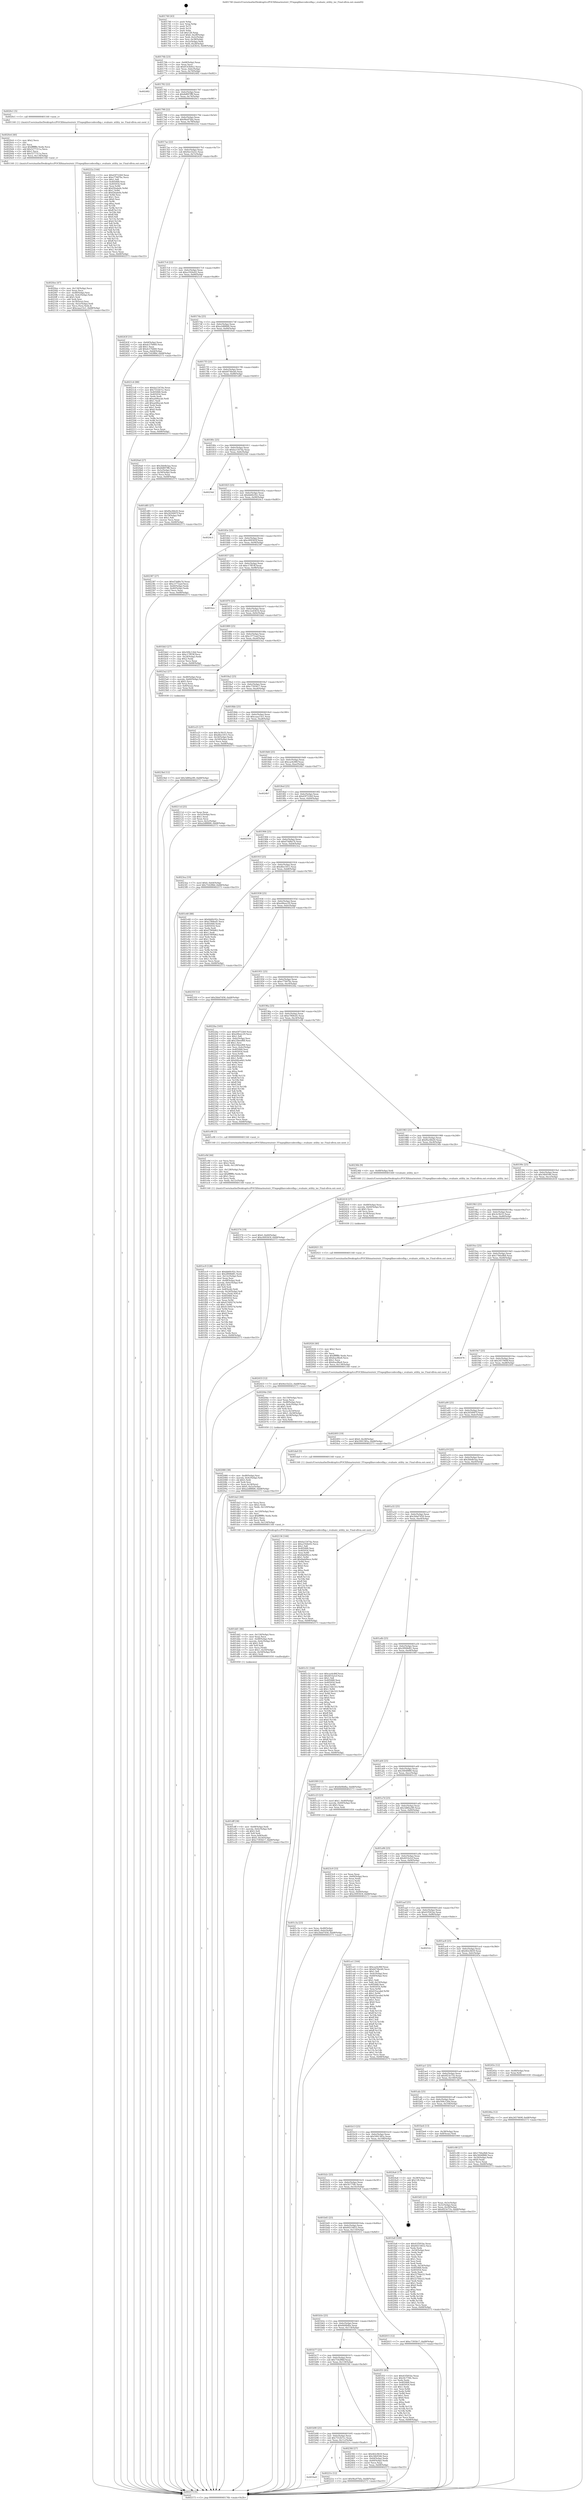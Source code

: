 digraph "0x401740" {
  label = "0x401740 (/mnt/c/Users/mathe/Desktop/tcc/POCII/binaries/extr_FFmpeglibavcodecelbg.c_evaluate_utility_inc_Final-ollvm.out::main(0))"
  labelloc = "t"
  node[shape=record]

  Entry [label="",width=0.3,height=0.3,shape=circle,fillcolor=black,style=filled]
  "0x40176b" [label="{
     0x40176b [23]\l
     | [instrs]\l
     &nbsp;&nbsp;0x40176b \<+3\>: mov -0x68(%rbp),%eax\l
     &nbsp;&nbsp;0x40176e \<+2\>: mov %eax,%ecx\l
     &nbsp;&nbsp;0x401770 \<+6\>: sub $0x8143b9e2,%ecx\l
     &nbsp;&nbsp;0x401776 \<+3\>: mov %eax,-0x6c(%rbp)\l
     &nbsp;&nbsp;0x401779 \<+3\>: mov %ecx,-0x70(%rbp)\l
     &nbsp;&nbsp;0x40177c \<+6\>: je 0000000000402482 \<main+0xd42\>\l
  }"]
  "0x402482" [label="{
     0x402482\l
  }", style=dashed]
  "0x401782" [label="{
     0x401782 [22]\l
     | [instrs]\l
     &nbsp;&nbsp;0x401782 \<+5\>: jmp 0000000000401787 \<main+0x47\>\l
     &nbsp;&nbsp;0x401787 \<+3\>: mov -0x6c(%rbp),%eax\l
     &nbsp;&nbsp;0x40178a \<+5\>: sub $0x8d897ff8,%eax\l
     &nbsp;&nbsp;0x40178f \<+3\>: mov %eax,-0x74(%rbp)\l
     &nbsp;&nbsp;0x401792 \<+6\>: je 00000000004020c1 \<main+0x981\>\l
  }"]
  Exit [label="",width=0.3,height=0.3,shape=circle,fillcolor=black,style=filled,peripheries=2]
  "0x4020c1" [label="{
     0x4020c1 [5]\l
     | [instrs]\l
     &nbsp;&nbsp;0x4020c1 \<+5\>: call 0000000000401160 \<next_i\>\l
     | [calls]\l
     &nbsp;&nbsp;0x401160 \{1\} (/mnt/c/Users/mathe/Desktop/tcc/POCII/binaries/extr_FFmpeglibavcodecelbg.c_evaluate_utility_inc_Final-ollvm.out::next_i)\l
  }"]
  "0x401798" [label="{
     0x401798 [22]\l
     | [instrs]\l
     &nbsp;&nbsp;0x401798 \<+5\>: jmp 000000000040179d \<main+0x5d\>\l
     &nbsp;&nbsp;0x40179d \<+3\>: mov -0x6c(%rbp),%eax\l
     &nbsp;&nbsp;0x4017a0 \<+5\>: sub $0x9ba97bfa,%eax\l
     &nbsp;&nbsp;0x4017a5 \<+3\>: mov %eax,-0x78(%rbp)\l
     &nbsp;&nbsp;0x4017a8 \<+6\>: je 000000000040222a \<main+0xaea\>\l
  }"]
  "0x40246a" [label="{
     0x40246a [12]\l
     | [instrs]\l
     &nbsp;&nbsp;0x40246a \<+7\>: movl $0x2457469f,-0x68(%rbp)\l
     &nbsp;&nbsp;0x402471 \<+5\>: jmp 0000000000402573 \<main+0xe33\>\l
  }"]
  "0x40222a" [label="{
     0x40222a [144]\l
     | [instrs]\l
     &nbsp;&nbsp;0x40222a \<+5\>: mov $0xd3f722b9,%eax\l
     &nbsp;&nbsp;0x40222f \<+5\>: mov $0xe77607bc,%ecx\l
     &nbsp;&nbsp;0x402234 \<+2\>: mov $0x1,%dl\l
     &nbsp;&nbsp;0x402236 \<+7\>: mov 0x405068,%esi\l
     &nbsp;&nbsp;0x40223d \<+7\>: mov 0x405054,%edi\l
     &nbsp;&nbsp;0x402244 \<+3\>: mov %esi,%r8d\l
     &nbsp;&nbsp;0x402247 \<+7\>: add $0xf26abefe,%r8d\l
     &nbsp;&nbsp;0x40224e \<+4\>: sub $0x1,%r8d\l
     &nbsp;&nbsp;0x402252 \<+7\>: sub $0xf26abefe,%r8d\l
     &nbsp;&nbsp;0x402259 \<+4\>: imul %r8d,%esi\l
     &nbsp;&nbsp;0x40225d \<+3\>: and $0x1,%esi\l
     &nbsp;&nbsp;0x402260 \<+3\>: cmp $0x0,%esi\l
     &nbsp;&nbsp;0x402263 \<+4\>: sete %r9b\l
     &nbsp;&nbsp;0x402267 \<+3\>: cmp $0xa,%edi\l
     &nbsp;&nbsp;0x40226a \<+4\>: setl %r10b\l
     &nbsp;&nbsp;0x40226e \<+3\>: mov %r9b,%r11b\l
     &nbsp;&nbsp;0x402271 \<+4\>: xor $0xff,%r11b\l
     &nbsp;&nbsp;0x402275 \<+3\>: mov %r10b,%bl\l
     &nbsp;&nbsp;0x402278 \<+3\>: xor $0xff,%bl\l
     &nbsp;&nbsp;0x40227b \<+3\>: xor $0x0,%dl\l
     &nbsp;&nbsp;0x40227e \<+3\>: mov %r11b,%r14b\l
     &nbsp;&nbsp;0x402281 \<+4\>: and $0x0,%r14b\l
     &nbsp;&nbsp;0x402285 \<+3\>: and %dl,%r9b\l
     &nbsp;&nbsp;0x402288 \<+3\>: mov %bl,%r15b\l
     &nbsp;&nbsp;0x40228b \<+4\>: and $0x0,%r15b\l
     &nbsp;&nbsp;0x40228f \<+3\>: and %dl,%r10b\l
     &nbsp;&nbsp;0x402292 \<+3\>: or %r9b,%r14b\l
     &nbsp;&nbsp;0x402295 \<+3\>: or %r10b,%r15b\l
     &nbsp;&nbsp;0x402298 \<+3\>: xor %r15b,%r14b\l
     &nbsp;&nbsp;0x40229b \<+3\>: or %bl,%r11b\l
     &nbsp;&nbsp;0x40229e \<+4\>: xor $0xff,%r11b\l
     &nbsp;&nbsp;0x4022a2 \<+3\>: or $0x0,%dl\l
     &nbsp;&nbsp;0x4022a5 \<+3\>: and %dl,%r11b\l
     &nbsp;&nbsp;0x4022a8 \<+3\>: or %r11b,%r14b\l
     &nbsp;&nbsp;0x4022ab \<+4\>: test $0x1,%r14b\l
     &nbsp;&nbsp;0x4022af \<+3\>: cmovne %ecx,%eax\l
     &nbsp;&nbsp;0x4022b2 \<+3\>: mov %eax,-0x68(%rbp)\l
     &nbsp;&nbsp;0x4022b5 \<+5\>: jmp 0000000000402573 \<main+0xe33\>\l
  }"]
  "0x4017ae" [label="{
     0x4017ae [22]\l
     | [instrs]\l
     &nbsp;&nbsp;0x4017ae \<+5\>: jmp 00000000004017b3 \<main+0x73\>\l
     &nbsp;&nbsp;0x4017b3 \<+3\>: mov -0x6c(%rbp),%eax\l
     &nbsp;&nbsp;0x4017b6 \<+5\>: sub $0x9ee1b22c,%eax\l
     &nbsp;&nbsp;0x4017bb \<+3\>: mov %eax,-0x7c(%rbp)\l
     &nbsp;&nbsp;0x4017be \<+6\>: je 000000000040243f \<main+0xcff\>\l
  }"]
  "0x402433" [label="{
     0x402433 [12]\l
     | [instrs]\l
     &nbsp;&nbsp;0x402433 \<+7\>: movl $0x9ee1b22c,-0x68(%rbp)\l
     &nbsp;&nbsp;0x40243a \<+5\>: jmp 0000000000402573 \<main+0xe33\>\l
  }"]
  "0x40243f" [label="{
     0x40243f [31]\l
     | [instrs]\l
     &nbsp;&nbsp;0x40243f \<+3\>: mov -0x64(%rbp),%eax\l
     &nbsp;&nbsp;0x402442 \<+5\>: sub $0xdc57b660,%eax\l
     &nbsp;&nbsp;0x402447 \<+3\>: add $0x1,%eax\l
     &nbsp;&nbsp;0x40244a \<+5\>: add $0xdc57b660,%eax\l
     &nbsp;&nbsp;0x40244f \<+3\>: mov %eax,-0x64(%rbp)\l
     &nbsp;&nbsp;0x402452 \<+7\>: movl $0x7542f8bf,-0x68(%rbp)\l
     &nbsp;&nbsp;0x402459 \<+5\>: jmp 0000000000402573 \<main+0xe33\>\l
  }"]
  "0x4017c4" [label="{
     0x4017c4 [22]\l
     | [instrs]\l
     &nbsp;&nbsp;0x4017c4 \<+5\>: jmp 00000000004017c9 \<main+0x89\>\l
     &nbsp;&nbsp;0x4017c9 \<+3\>: mov -0x6c(%rbp),%eax\l
     &nbsp;&nbsp;0x4017cc \<+5\>: sub $0xa1926e02,%eax\l
     &nbsp;&nbsp;0x4017d1 \<+3\>: mov %eax,-0x80(%rbp)\l
     &nbsp;&nbsp;0x4017d4 \<+6\>: je 00000000004021c6 \<main+0xa86\>\l
  }"]
  "0x4023bd" [label="{
     0x4023bd [12]\l
     | [instrs]\l
     &nbsp;&nbsp;0x4023bd \<+7\>: movl $0x3d80ac89,-0x68(%rbp)\l
     &nbsp;&nbsp;0x4023c4 \<+5\>: jmp 0000000000402573 \<main+0xe33\>\l
  }"]
  "0x4021c6" [label="{
     0x4021c6 [88]\l
     | [instrs]\l
     &nbsp;&nbsp;0x4021c6 \<+5\>: mov $0xba1547da,%eax\l
     &nbsp;&nbsp;0x4021cb \<+5\>: mov $0x7552b7cc,%ecx\l
     &nbsp;&nbsp;0x4021d0 \<+7\>: mov 0x405068,%edx\l
     &nbsp;&nbsp;0x4021d7 \<+7\>: mov 0x405054,%esi\l
     &nbsp;&nbsp;0x4021de \<+2\>: mov %edx,%edi\l
     &nbsp;&nbsp;0x4021e0 \<+6\>: sub $0xae68acab,%edi\l
     &nbsp;&nbsp;0x4021e6 \<+3\>: sub $0x1,%edi\l
     &nbsp;&nbsp;0x4021e9 \<+6\>: add $0xae68acab,%edi\l
     &nbsp;&nbsp;0x4021ef \<+3\>: imul %edi,%edx\l
     &nbsp;&nbsp;0x4021f2 \<+3\>: and $0x1,%edx\l
     &nbsp;&nbsp;0x4021f5 \<+3\>: cmp $0x0,%edx\l
     &nbsp;&nbsp;0x4021f8 \<+4\>: sete %r8b\l
     &nbsp;&nbsp;0x4021fc \<+3\>: cmp $0xa,%esi\l
     &nbsp;&nbsp;0x4021ff \<+4\>: setl %r9b\l
     &nbsp;&nbsp;0x402203 \<+3\>: mov %r8b,%r10b\l
     &nbsp;&nbsp;0x402206 \<+3\>: and %r9b,%r10b\l
     &nbsp;&nbsp;0x402209 \<+3\>: xor %r9b,%r8b\l
     &nbsp;&nbsp;0x40220c \<+3\>: or %r8b,%r10b\l
     &nbsp;&nbsp;0x40220f \<+4\>: test $0x1,%r10b\l
     &nbsp;&nbsp;0x402213 \<+3\>: cmovne %ecx,%eax\l
     &nbsp;&nbsp;0x402216 \<+3\>: mov %eax,-0x68(%rbp)\l
     &nbsp;&nbsp;0x402219 \<+5\>: jmp 0000000000402573 \<main+0xe33\>\l
  }"]
  "0x4017da" [label="{
     0x4017da [25]\l
     | [instrs]\l
     &nbsp;&nbsp;0x4017da \<+5\>: jmp 00000000004017df \<main+0x9f\>\l
     &nbsp;&nbsp;0x4017df \<+3\>: mov -0x6c(%rbp),%eax\l
     &nbsp;&nbsp;0x4017e2 \<+5\>: sub $0xa2d88fd0,%eax\l
     &nbsp;&nbsp;0x4017e7 \<+6\>: mov %eax,-0x84(%rbp)\l
     &nbsp;&nbsp;0x4017ed \<+6\>: je 00000000004020a6 \<main+0x966\>\l
  }"]
  "0x402374" [label="{
     0x402374 [19]\l
     | [instrs]\l
     &nbsp;&nbsp;0x402374 \<+7\>: movl $0x0,-0x60(%rbp)\l
     &nbsp;&nbsp;0x40237b \<+7\>: movl $0xc009363f,-0x68(%rbp)\l
     &nbsp;&nbsp;0x402382 \<+5\>: jmp 0000000000402573 \<main+0xe33\>\l
  }"]
  "0x4020a6" [label="{
     0x4020a6 [27]\l
     | [instrs]\l
     &nbsp;&nbsp;0x4020a6 \<+5\>: mov $0x2bb4b3aa,%eax\l
     &nbsp;&nbsp;0x4020ab \<+5\>: mov $0x8d897ff8,%ecx\l
     &nbsp;&nbsp;0x4020b0 \<+3\>: mov -0x5c(%rbp),%edx\l
     &nbsp;&nbsp;0x4020b3 \<+3\>: cmp -0x58(%rbp),%edx\l
     &nbsp;&nbsp;0x4020b6 \<+3\>: cmovl %ecx,%eax\l
     &nbsp;&nbsp;0x4020b9 \<+3\>: mov %eax,-0x68(%rbp)\l
     &nbsp;&nbsp;0x4020bc \<+5\>: jmp 0000000000402573 \<main+0xe33\>\l
  }"]
  "0x4017f3" [label="{
     0x4017f3 [25]\l
     | [instrs]\l
     &nbsp;&nbsp;0x4017f3 \<+5\>: jmp 00000000004017f8 \<main+0xb8\>\l
     &nbsp;&nbsp;0x4017f8 \<+3\>: mov -0x6c(%rbp),%eax\l
     &nbsp;&nbsp;0x4017fb \<+5\>: sub $0xb074bcb0,%eax\l
     &nbsp;&nbsp;0x401800 \<+6\>: mov %eax,-0x88(%rbp)\l
     &nbsp;&nbsp;0x401806 \<+6\>: je 0000000000401d85 \<main+0x645\>\l
  }"]
  "0x401ba9" [label="{
     0x401ba9\l
  }", style=dashed]
  "0x401d85" [label="{
     0x401d85 [27]\l
     | [instrs]\l
     &nbsp;&nbsp;0x401d85 \<+5\>: mov $0xf0a36b20,%eax\l
     &nbsp;&nbsp;0x401d8a \<+5\>: mov $0x2650007f,%ecx\l
     &nbsp;&nbsp;0x401d8f \<+3\>: mov -0x19(%rbp),%dl\l
     &nbsp;&nbsp;0x401d92 \<+3\>: test $0x1,%dl\l
     &nbsp;&nbsp;0x401d95 \<+3\>: cmovne %ecx,%eax\l
     &nbsp;&nbsp;0x401d98 \<+3\>: mov %eax,-0x68(%rbp)\l
     &nbsp;&nbsp;0x401d9b \<+5\>: jmp 0000000000402573 \<main+0xe33\>\l
  }"]
  "0x40180c" [label="{
     0x40180c [25]\l
     | [instrs]\l
     &nbsp;&nbsp;0x40180c \<+5\>: jmp 0000000000401811 \<main+0xd1\>\l
     &nbsp;&nbsp;0x401811 \<+3\>: mov -0x6c(%rbp),%eax\l
     &nbsp;&nbsp;0x401814 \<+5\>: sub $0xba1547da,%eax\l
     &nbsp;&nbsp;0x401819 \<+6\>: mov %eax,-0x8c(%rbp)\l
     &nbsp;&nbsp;0x40181f \<+6\>: je 000000000040254d \<main+0xe0d\>\l
  }"]
  "0x40221e" [label="{
     0x40221e [12]\l
     | [instrs]\l
     &nbsp;&nbsp;0x40221e \<+7\>: movl $0x9ba97bfa,-0x68(%rbp)\l
     &nbsp;&nbsp;0x402225 \<+5\>: jmp 0000000000402573 \<main+0xe33\>\l
  }"]
  "0x40254d" [label="{
     0x40254d\l
  }", style=dashed]
  "0x401825" [label="{
     0x401825 [25]\l
     | [instrs]\l
     &nbsp;&nbsp;0x401825 \<+5\>: jmp 000000000040182a \<main+0xea\>\l
     &nbsp;&nbsp;0x40182a \<+3\>: mov -0x6c(%rbp),%eax\l
     &nbsp;&nbsp;0x40182d \<+5\>: sub $0xbb60c92c,%eax\l
     &nbsp;&nbsp;0x401832 \<+6\>: mov %eax,-0x90(%rbp)\l
     &nbsp;&nbsp;0x401838 \<+6\>: je 00000000004024c3 \<main+0xd83\>\l
  }"]
  "0x401b90" [label="{
     0x401b90 [25]\l
     | [instrs]\l
     &nbsp;&nbsp;0x401b90 \<+5\>: jmp 0000000000401b95 \<main+0x455\>\l
     &nbsp;&nbsp;0x401b95 \<+3\>: mov -0x6c(%rbp),%eax\l
     &nbsp;&nbsp;0x401b98 \<+5\>: sub $0x7552b7cc,%eax\l
     &nbsp;&nbsp;0x401b9d \<+6\>: mov %eax,-0x11c(%rbp)\l
     &nbsp;&nbsp;0x401ba3 \<+6\>: je 000000000040221e \<main+0xade\>\l
  }"]
  "0x4024c3" [label="{
     0x4024c3\l
  }", style=dashed]
  "0x40183e" [label="{
     0x40183e [25]\l
     | [instrs]\l
     &nbsp;&nbsp;0x40183e \<+5\>: jmp 0000000000401843 \<main+0x103\>\l
     &nbsp;&nbsp;0x401843 \<+3\>: mov -0x6c(%rbp),%eax\l
     &nbsp;&nbsp;0x401846 \<+5\>: sub $0xc009363f,%eax\l
     &nbsp;&nbsp;0x40184b \<+6\>: mov %eax,-0x94(%rbp)\l
     &nbsp;&nbsp;0x401851 \<+6\>: je 0000000000402387 \<main+0xc47\>\l
  }"]
  "0x4023fd" [label="{
     0x4023fd [27]\l
     | [instrs]\l
     &nbsp;&nbsp;0x4023fd \<+5\>: mov $0x462cfb59,%eax\l
     &nbsp;&nbsp;0x402402 \<+5\>: mov $0x34b9346,%ecx\l
     &nbsp;&nbsp;0x402407 \<+3\>: mov -0x64(%rbp),%edx\l
     &nbsp;&nbsp;0x40240a \<+3\>: cmp -0x40(%rbp),%edx\l
     &nbsp;&nbsp;0x40240d \<+3\>: cmovl %ecx,%eax\l
     &nbsp;&nbsp;0x402410 \<+3\>: mov %eax,-0x68(%rbp)\l
     &nbsp;&nbsp;0x402413 \<+5\>: jmp 0000000000402573 \<main+0xe33\>\l
  }"]
  "0x402387" [label="{
     0x402387 [27]\l
     | [instrs]\l
     &nbsp;&nbsp;0x402387 \<+5\>: mov $0xd7dd8a74,%eax\l
     &nbsp;&nbsp;0x40238c \<+5\>: mov $0xc3772aef,%ecx\l
     &nbsp;&nbsp;0x402391 \<+3\>: mov -0x60(%rbp),%edx\l
     &nbsp;&nbsp;0x402394 \<+3\>: cmp -0x40(%rbp),%edx\l
     &nbsp;&nbsp;0x402397 \<+3\>: cmovl %ecx,%eax\l
     &nbsp;&nbsp;0x40239a \<+3\>: mov %eax,-0x68(%rbp)\l
     &nbsp;&nbsp;0x40239d \<+5\>: jmp 0000000000402573 \<main+0xe33\>\l
  }"]
  "0x401857" [label="{
     0x401857 [25]\l
     | [instrs]\l
     &nbsp;&nbsp;0x401857 \<+5\>: jmp 000000000040185c \<main+0x11c\>\l
     &nbsp;&nbsp;0x40185c \<+3\>: mov -0x6c(%rbp),%eax\l
     &nbsp;&nbsp;0x40185f \<+5\>: sub $0xc17ff19f,%eax\l
     &nbsp;&nbsp;0x401864 \<+6\>: mov %eax,-0x98(%rbp)\l
     &nbsp;&nbsp;0x40186a \<+6\>: je 0000000000401bce \<main+0x48e\>\l
  }"]
  "0x4020ee" [label="{
     0x4020ee [47]\l
     | [instrs]\l
     &nbsp;&nbsp;0x4020ee \<+6\>: mov -0x134(%rbp),%ecx\l
     &nbsp;&nbsp;0x4020f4 \<+3\>: imul %eax,%ecx\l
     &nbsp;&nbsp;0x4020f7 \<+4\>: mov -0x48(%rbp),%rsi\l
     &nbsp;&nbsp;0x4020fb \<+4\>: movslq -0x4c(%rbp),%rdi\l
     &nbsp;&nbsp;0x4020ff \<+4\>: shl $0x5,%rdi\l
     &nbsp;&nbsp;0x402103 \<+3\>: add %rdi,%rsi\l
     &nbsp;&nbsp;0x402106 \<+4\>: mov 0x18(%rsi),%rsi\l
     &nbsp;&nbsp;0x40210a \<+4\>: movslq -0x5c(%rbp),%rdi\l
     &nbsp;&nbsp;0x40210e \<+3\>: mov %ecx,(%rsi,%rdi,4)\l
     &nbsp;&nbsp;0x402111 \<+7\>: movl $0xcaaa15e1,-0x68(%rbp)\l
     &nbsp;&nbsp;0x402118 \<+5\>: jmp 0000000000402573 \<main+0xe33\>\l
  }"]
  "0x401bce" [label="{
     0x401bce\l
  }", style=dashed]
  "0x401870" [label="{
     0x401870 [25]\l
     | [instrs]\l
     &nbsp;&nbsp;0x401870 \<+5\>: jmp 0000000000401875 \<main+0x135\>\l
     &nbsp;&nbsp;0x401875 \<+3\>: mov -0x6c(%rbp),%eax\l
     &nbsp;&nbsp;0x401878 \<+5\>: sub $0xc2a43b1b,%eax\l
     &nbsp;&nbsp;0x40187d \<+6\>: mov %eax,-0x9c(%rbp)\l
     &nbsp;&nbsp;0x401883 \<+6\>: je 0000000000401bb3 \<main+0x473\>\l
  }"]
  "0x4020c6" [label="{
     0x4020c6 [40]\l
     | [instrs]\l
     &nbsp;&nbsp;0x4020c6 \<+5\>: mov $0x2,%ecx\l
     &nbsp;&nbsp;0x4020cb \<+1\>: cltd\l
     &nbsp;&nbsp;0x4020cc \<+2\>: idiv %ecx\l
     &nbsp;&nbsp;0x4020ce \<+6\>: imul $0xfffffffe,%edx,%ecx\l
     &nbsp;&nbsp;0x4020d4 \<+6\>: add $0x5277311a,%ecx\l
     &nbsp;&nbsp;0x4020da \<+3\>: add $0x1,%ecx\l
     &nbsp;&nbsp;0x4020dd \<+6\>: sub $0x5277311a,%ecx\l
     &nbsp;&nbsp;0x4020e3 \<+6\>: mov %ecx,-0x134(%rbp)\l
     &nbsp;&nbsp;0x4020e9 \<+5\>: call 0000000000401160 \<next_i\>\l
     | [calls]\l
     &nbsp;&nbsp;0x401160 \{1\} (/mnt/c/Users/mathe/Desktop/tcc/POCII/binaries/extr_FFmpeglibavcodecelbg.c_evaluate_utility_inc_Final-ollvm.out::next_i)\l
  }"]
  "0x401bb3" [label="{
     0x401bb3 [27]\l
     | [instrs]\l
     &nbsp;&nbsp;0x401bb3 \<+5\>: mov $0x509c126d,%eax\l
     &nbsp;&nbsp;0x401bb8 \<+5\>: mov $0xc17ff19f,%ecx\l
     &nbsp;&nbsp;0x401bbd \<+3\>: mov -0x24(%rbp),%edx\l
     &nbsp;&nbsp;0x401bc0 \<+3\>: cmp $0x2,%edx\l
     &nbsp;&nbsp;0x401bc3 \<+3\>: cmovne %ecx,%eax\l
     &nbsp;&nbsp;0x401bc6 \<+3\>: mov %eax,-0x68(%rbp)\l
     &nbsp;&nbsp;0x401bc9 \<+5\>: jmp 0000000000402573 \<main+0xe33\>\l
  }"]
  "0x401889" [label="{
     0x401889 [25]\l
     | [instrs]\l
     &nbsp;&nbsp;0x401889 \<+5\>: jmp 000000000040188e \<main+0x14e\>\l
     &nbsp;&nbsp;0x40188e \<+3\>: mov -0x6c(%rbp),%eax\l
     &nbsp;&nbsp;0x401891 \<+5\>: sub $0xc3772aef,%eax\l
     &nbsp;&nbsp;0x401896 \<+6\>: mov %eax,-0xa0(%rbp)\l
     &nbsp;&nbsp;0x40189c \<+6\>: je 00000000004023a2 \<main+0xc62\>\l
  }"]
  "0x402573" [label="{
     0x402573 [5]\l
     | [instrs]\l
     &nbsp;&nbsp;0x402573 \<+5\>: jmp 000000000040176b \<main+0x2b\>\l
  }"]
  "0x401740" [label="{
     0x401740 [43]\l
     | [instrs]\l
     &nbsp;&nbsp;0x401740 \<+1\>: push %rbp\l
     &nbsp;&nbsp;0x401741 \<+3\>: mov %rsp,%rbp\l
     &nbsp;&nbsp;0x401744 \<+2\>: push %r15\l
     &nbsp;&nbsp;0x401746 \<+2\>: push %r14\l
     &nbsp;&nbsp;0x401748 \<+1\>: push %rbx\l
     &nbsp;&nbsp;0x401749 \<+7\>: sub $0x128,%rsp\l
     &nbsp;&nbsp;0x401750 \<+7\>: movl $0x0,-0x28(%rbp)\l
     &nbsp;&nbsp;0x401757 \<+3\>: mov %edi,-0x2c(%rbp)\l
     &nbsp;&nbsp;0x40175a \<+4\>: mov %rsi,-0x38(%rbp)\l
     &nbsp;&nbsp;0x40175e \<+3\>: mov -0x2c(%rbp),%edi\l
     &nbsp;&nbsp;0x401761 \<+3\>: mov %edi,-0x24(%rbp)\l
     &nbsp;&nbsp;0x401764 \<+7\>: movl $0xc2a43b1b,-0x68(%rbp)\l
  }"]
  "0x402080" [label="{
     0x402080 [38]\l
     | [instrs]\l
     &nbsp;&nbsp;0x402080 \<+4\>: mov -0x48(%rbp),%rsi\l
     &nbsp;&nbsp;0x402084 \<+4\>: movslq -0x4c(%rbp),%rdi\l
     &nbsp;&nbsp;0x402088 \<+4\>: shl $0x5,%rdi\l
     &nbsp;&nbsp;0x40208c \<+3\>: add %rdi,%rsi\l
     &nbsp;&nbsp;0x40208f \<+4\>: mov %rax,0x18(%rsi)\l
     &nbsp;&nbsp;0x402093 \<+7\>: movl $0x0,-0x5c(%rbp)\l
     &nbsp;&nbsp;0x40209a \<+7\>: movl $0xa2d88fd0,-0x68(%rbp)\l
     &nbsp;&nbsp;0x4020a1 \<+5\>: jmp 0000000000402573 \<main+0xe33\>\l
  }"]
  "0x4023a2" [label="{
     0x4023a2 [27]\l
     | [instrs]\l
     &nbsp;&nbsp;0x4023a2 \<+4\>: mov -0x48(%rbp),%rax\l
     &nbsp;&nbsp;0x4023a6 \<+4\>: movslq -0x60(%rbp),%rcx\l
     &nbsp;&nbsp;0x4023aa \<+4\>: shl $0x5,%rcx\l
     &nbsp;&nbsp;0x4023ae \<+3\>: add %rcx,%rax\l
     &nbsp;&nbsp;0x4023b1 \<+4\>: mov 0x8(%rax),%rax\l
     &nbsp;&nbsp;0x4023b5 \<+3\>: mov %rax,%rdi\l
     &nbsp;&nbsp;0x4023b8 \<+5\>: call 0000000000401030 \<free@plt\>\l
     | [calls]\l
     &nbsp;&nbsp;0x401030 \{1\} (unknown)\l
  }"]
  "0x4018a2" [label="{
     0x4018a2 [25]\l
     | [instrs]\l
     &nbsp;&nbsp;0x4018a2 \<+5\>: jmp 00000000004018a7 \<main+0x167\>\l
     &nbsp;&nbsp;0x4018a7 \<+3\>: mov -0x6c(%rbp),%eax\l
     &nbsp;&nbsp;0x4018aa \<+5\>: sub $0xc7393b17,%eax\l
     &nbsp;&nbsp;0x4018af \<+6\>: mov %eax,-0xa4(%rbp)\l
     &nbsp;&nbsp;0x4018b5 \<+6\>: je 0000000000401e25 \<main+0x6e5\>\l
  }"]
  "0x40204e" [label="{
     0x40204e [50]\l
     | [instrs]\l
     &nbsp;&nbsp;0x40204e \<+6\>: mov -0x130(%rbp),%ecx\l
     &nbsp;&nbsp;0x402054 \<+3\>: imul %eax,%ecx\l
     &nbsp;&nbsp;0x402057 \<+4\>: mov -0x48(%rbp),%rsi\l
     &nbsp;&nbsp;0x40205b \<+4\>: movslq -0x4c(%rbp),%rdi\l
     &nbsp;&nbsp;0x40205f \<+4\>: shl $0x5,%rdi\l
     &nbsp;&nbsp;0x402063 \<+3\>: add %rdi,%rsi\l
     &nbsp;&nbsp;0x402066 \<+3\>: mov %ecx,0x10(%rsi)\l
     &nbsp;&nbsp;0x402069 \<+7\>: movl $0x1,-0x58(%rbp)\l
     &nbsp;&nbsp;0x402070 \<+4\>: movslq -0x58(%rbp),%rsi\l
     &nbsp;&nbsp;0x402074 \<+4\>: shl $0x2,%rsi\l
     &nbsp;&nbsp;0x402078 \<+3\>: mov %rsi,%rdi\l
     &nbsp;&nbsp;0x40207b \<+5\>: call 0000000000401050 \<malloc@plt\>\l
     | [calls]\l
     &nbsp;&nbsp;0x401050 \{1\} (unknown)\l
  }"]
  "0x401e25" [label="{
     0x401e25 [27]\l
     | [instrs]\l
     &nbsp;&nbsp;0x401e25 \<+5\>: mov $0x3e3fe55,%eax\l
     &nbsp;&nbsp;0x401e2a \<+5\>: mov $0xdfee1815,%ecx\l
     &nbsp;&nbsp;0x401e2f \<+3\>: mov -0x54(%rbp),%edx\l
     &nbsp;&nbsp;0x401e32 \<+3\>: cmp -0x50(%rbp),%edx\l
     &nbsp;&nbsp;0x401e35 \<+3\>: cmovl %ecx,%eax\l
     &nbsp;&nbsp;0x401e38 \<+3\>: mov %eax,-0x68(%rbp)\l
     &nbsp;&nbsp;0x401e3b \<+5\>: jmp 0000000000402573 \<main+0xe33\>\l
  }"]
  "0x4018bb" [label="{
     0x4018bb [25]\l
     | [instrs]\l
     &nbsp;&nbsp;0x4018bb \<+5\>: jmp 00000000004018c0 \<main+0x180\>\l
     &nbsp;&nbsp;0x4018c0 \<+3\>: mov -0x6c(%rbp),%eax\l
     &nbsp;&nbsp;0x4018c3 \<+5\>: sub $0xcaaa15e1,%eax\l
     &nbsp;&nbsp;0x4018c8 \<+6\>: mov %eax,-0xa8(%rbp)\l
     &nbsp;&nbsp;0x4018ce \<+6\>: je 000000000040211d \<main+0x9dd\>\l
  }"]
  "0x402026" [label="{
     0x402026 [40]\l
     | [instrs]\l
     &nbsp;&nbsp;0x402026 \<+5\>: mov $0x2,%ecx\l
     &nbsp;&nbsp;0x40202b \<+1\>: cltd\l
     &nbsp;&nbsp;0x40202c \<+2\>: idiv %ecx\l
     &nbsp;&nbsp;0x40202e \<+6\>: imul $0xfffffffe,%edx,%ecx\l
     &nbsp;&nbsp;0x402034 \<+6\>: add $0xfeac8be8,%ecx\l
     &nbsp;&nbsp;0x40203a \<+3\>: add $0x1,%ecx\l
     &nbsp;&nbsp;0x40203d \<+6\>: sub $0xfeac8be8,%ecx\l
     &nbsp;&nbsp;0x402043 \<+6\>: mov %ecx,-0x130(%rbp)\l
     &nbsp;&nbsp;0x402049 \<+5\>: call 0000000000401160 \<next_i\>\l
     | [calls]\l
     &nbsp;&nbsp;0x401160 \{1\} (/mnt/c/Users/mathe/Desktop/tcc/POCII/binaries/extr_FFmpeglibavcodecelbg.c_evaluate_utility_inc_Final-ollvm.out::next_i)\l
  }"]
  "0x40211d" [label="{
     0x40211d [25]\l
     | [instrs]\l
     &nbsp;&nbsp;0x40211d \<+2\>: xor %eax,%eax\l
     &nbsp;&nbsp;0x40211f \<+3\>: mov -0x5c(%rbp),%ecx\l
     &nbsp;&nbsp;0x402122 \<+3\>: sub $0x1,%eax\l
     &nbsp;&nbsp;0x402125 \<+2\>: sub %eax,%ecx\l
     &nbsp;&nbsp;0x402127 \<+3\>: mov %ecx,-0x5c(%rbp)\l
     &nbsp;&nbsp;0x40212a \<+7\>: movl $0xa2d88fd0,-0x68(%rbp)\l
     &nbsp;&nbsp;0x402131 \<+5\>: jmp 0000000000402573 \<main+0xe33\>\l
  }"]
  "0x4018d4" [label="{
     0x4018d4 [25]\l
     | [instrs]\l
     &nbsp;&nbsp;0x4018d4 \<+5\>: jmp 00000000004018d9 \<main+0x199\>\l
     &nbsp;&nbsp;0x4018d9 \<+3\>: mov -0x6c(%rbp),%eax\l
     &nbsp;&nbsp;0x4018dc \<+5\>: sub $0xcac6c86f,%eax\l
     &nbsp;&nbsp;0x4018e1 \<+6\>: mov %eax,-0xac(%rbp)\l
     &nbsp;&nbsp;0x4018e7 \<+6\>: je 00000000004024b7 \<main+0xd77\>\l
  }"]
  "0x401b77" [label="{
     0x401b77 [25]\l
     | [instrs]\l
     &nbsp;&nbsp;0x401b77 \<+5\>: jmp 0000000000401b7c \<main+0x43c\>\l
     &nbsp;&nbsp;0x401b7c \<+3\>: mov -0x6c(%rbp),%eax\l
     &nbsp;&nbsp;0x401b7f \<+5\>: sub $0x7542f8bf,%eax\l
     &nbsp;&nbsp;0x401b84 \<+6\>: mov %eax,-0x118(%rbp)\l
     &nbsp;&nbsp;0x401b8a \<+6\>: je 00000000004023fd \<main+0xcbd\>\l
  }"]
  "0x4024b7" [label="{
     0x4024b7\l
  }", style=dashed]
  "0x4018ed" [label="{
     0x4018ed [25]\l
     | [instrs]\l
     &nbsp;&nbsp;0x4018ed \<+5\>: jmp 00000000004018f2 \<main+0x1b2\>\l
     &nbsp;&nbsp;0x4018f2 \<+3\>: mov -0x6c(%rbp),%eax\l
     &nbsp;&nbsp;0x4018f5 \<+5\>: sub $0xd3f722b9,%eax\l
     &nbsp;&nbsp;0x4018fa \<+6\>: mov %eax,-0xb0(%rbp)\l
     &nbsp;&nbsp;0x401900 \<+6\>: je 0000000000402559 \<main+0xe19\>\l
  }"]
  "0x401f55" [label="{
     0x401f55 [83]\l
     | [instrs]\l
     &nbsp;&nbsp;0x401f55 \<+5\>: mov $0x41f581be,%eax\l
     &nbsp;&nbsp;0x401f5a \<+5\>: mov $0x5fc770fc,%ecx\l
     &nbsp;&nbsp;0x401f5f \<+2\>: xor %edx,%edx\l
     &nbsp;&nbsp;0x401f61 \<+7\>: mov 0x405068,%esi\l
     &nbsp;&nbsp;0x401f68 \<+7\>: mov 0x405054,%edi\l
     &nbsp;&nbsp;0x401f6f \<+3\>: sub $0x1,%edx\l
     &nbsp;&nbsp;0x401f72 \<+3\>: mov %esi,%r8d\l
     &nbsp;&nbsp;0x401f75 \<+3\>: add %edx,%r8d\l
     &nbsp;&nbsp;0x401f78 \<+4\>: imul %r8d,%esi\l
     &nbsp;&nbsp;0x401f7c \<+3\>: and $0x1,%esi\l
     &nbsp;&nbsp;0x401f7f \<+3\>: cmp $0x0,%esi\l
     &nbsp;&nbsp;0x401f82 \<+4\>: sete %r9b\l
     &nbsp;&nbsp;0x401f86 \<+3\>: cmp $0xa,%edi\l
     &nbsp;&nbsp;0x401f89 \<+4\>: setl %r10b\l
     &nbsp;&nbsp;0x401f8d \<+3\>: mov %r9b,%r11b\l
     &nbsp;&nbsp;0x401f90 \<+3\>: and %r10b,%r11b\l
     &nbsp;&nbsp;0x401f93 \<+3\>: xor %r10b,%r9b\l
     &nbsp;&nbsp;0x401f96 \<+3\>: or %r9b,%r11b\l
     &nbsp;&nbsp;0x401f99 \<+4\>: test $0x1,%r11b\l
     &nbsp;&nbsp;0x401f9d \<+3\>: cmovne %ecx,%eax\l
     &nbsp;&nbsp;0x401fa0 \<+3\>: mov %eax,-0x68(%rbp)\l
     &nbsp;&nbsp;0x401fa3 \<+5\>: jmp 0000000000402573 \<main+0xe33\>\l
  }"]
  "0x402559" [label="{
     0x402559\l
  }", style=dashed]
  "0x401906" [label="{
     0x401906 [25]\l
     | [instrs]\l
     &nbsp;&nbsp;0x401906 \<+5\>: jmp 000000000040190b \<main+0x1cb\>\l
     &nbsp;&nbsp;0x40190b \<+3\>: mov -0x6c(%rbp),%eax\l
     &nbsp;&nbsp;0x40190e \<+5\>: sub $0xd7dd8a74,%eax\l
     &nbsp;&nbsp;0x401913 \<+6\>: mov %eax,-0xb4(%rbp)\l
     &nbsp;&nbsp;0x401919 \<+6\>: je 00000000004023ea \<main+0xcaa\>\l
  }"]
  "0x401b5e" [label="{
     0x401b5e [25]\l
     | [instrs]\l
     &nbsp;&nbsp;0x401b5e \<+5\>: jmp 0000000000401b63 \<main+0x423\>\l
     &nbsp;&nbsp;0x401b63 \<+3\>: mov -0x6c(%rbp),%eax\l
     &nbsp;&nbsp;0x401b66 \<+5\>: sub $0x6bf4bfba,%eax\l
     &nbsp;&nbsp;0x401b6b \<+6\>: mov %eax,-0x114(%rbp)\l
     &nbsp;&nbsp;0x401b71 \<+6\>: je 0000000000401f55 \<main+0x815\>\l
  }"]
  "0x4023ea" [label="{
     0x4023ea [19]\l
     | [instrs]\l
     &nbsp;&nbsp;0x4023ea \<+7\>: movl $0x0,-0x64(%rbp)\l
     &nbsp;&nbsp;0x4023f1 \<+7\>: movl $0x7542f8bf,-0x68(%rbp)\l
     &nbsp;&nbsp;0x4023f8 \<+5\>: jmp 0000000000402573 \<main+0xe33\>\l
  }"]
  "0x40191f" [label="{
     0x40191f [25]\l
     | [instrs]\l
     &nbsp;&nbsp;0x40191f \<+5\>: jmp 0000000000401924 \<main+0x1e4\>\l
     &nbsp;&nbsp;0x401924 \<+3\>: mov -0x6c(%rbp),%eax\l
     &nbsp;&nbsp;0x401927 \<+5\>: sub $0xdfee1815,%eax\l
     &nbsp;&nbsp;0x40192c \<+6\>: mov %eax,-0xb8(%rbp)\l
     &nbsp;&nbsp;0x401932 \<+6\>: je 0000000000401e40 \<main+0x700\>\l
  }"]
  "0x402015" [label="{
     0x402015 [12]\l
     | [instrs]\l
     &nbsp;&nbsp;0x402015 \<+7\>: movl $0xc7393b17,-0x68(%rbp)\l
     &nbsp;&nbsp;0x40201c \<+5\>: jmp 0000000000402573 \<main+0xe33\>\l
  }"]
  "0x401e40" [label="{
     0x401e40 [88]\l
     | [instrs]\l
     &nbsp;&nbsp;0x401e40 \<+5\>: mov $0xbb60c92c,%eax\l
     &nbsp;&nbsp;0x401e45 \<+5\>: mov $0xe7f68ed5,%ecx\l
     &nbsp;&nbsp;0x401e4a \<+7\>: mov 0x405068,%edx\l
     &nbsp;&nbsp;0x401e51 \<+7\>: mov 0x405054,%esi\l
     &nbsp;&nbsp;0x401e58 \<+2\>: mov %edx,%edi\l
     &nbsp;&nbsp;0x401e5a \<+6\>: add $0x67909d62,%edi\l
     &nbsp;&nbsp;0x401e60 \<+3\>: sub $0x1,%edi\l
     &nbsp;&nbsp;0x401e63 \<+6\>: sub $0x67909d62,%edi\l
     &nbsp;&nbsp;0x401e69 \<+3\>: imul %edi,%edx\l
     &nbsp;&nbsp;0x401e6c \<+3\>: and $0x1,%edx\l
     &nbsp;&nbsp;0x401e6f \<+3\>: cmp $0x0,%edx\l
     &nbsp;&nbsp;0x401e72 \<+4\>: sete %r8b\l
     &nbsp;&nbsp;0x401e76 \<+3\>: cmp $0xa,%esi\l
     &nbsp;&nbsp;0x401e79 \<+4\>: setl %r9b\l
     &nbsp;&nbsp;0x401e7d \<+3\>: mov %r8b,%r10b\l
     &nbsp;&nbsp;0x401e80 \<+3\>: and %r9b,%r10b\l
     &nbsp;&nbsp;0x401e83 \<+3\>: xor %r9b,%r8b\l
     &nbsp;&nbsp;0x401e86 \<+3\>: or %r8b,%r10b\l
     &nbsp;&nbsp;0x401e89 \<+4\>: test $0x1,%r10b\l
     &nbsp;&nbsp;0x401e8d \<+3\>: cmovne %ecx,%eax\l
     &nbsp;&nbsp;0x401e90 \<+3\>: mov %eax,-0x68(%rbp)\l
     &nbsp;&nbsp;0x401e93 \<+5\>: jmp 0000000000402573 \<main+0xe33\>\l
  }"]
  "0x401938" [label="{
     0x401938 [25]\l
     | [instrs]\l
     &nbsp;&nbsp;0x401938 \<+5\>: jmp 000000000040193d \<main+0x1fd\>\l
     &nbsp;&nbsp;0x40193d \<+3\>: mov -0x6c(%rbp),%eax\l
     &nbsp;&nbsp;0x401940 \<+5\>: sub $0xe06eec29,%eax\l
     &nbsp;&nbsp;0x401945 \<+6\>: mov %eax,-0xbc(%rbp)\l
     &nbsp;&nbsp;0x40194b \<+6\>: je 000000000040235f \<main+0xc1f\>\l
  }"]
  "0x401b45" [label="{
     0x401b45 [25]\l
     | [instrs]\l
     &nbsp;&nbsp;0x401b45 \<+5\>: jmp 0000000000401b4a \<main+0x40a\>\l
     &nbsp;&nbsp;0x401b4a \<+3\>: mov -0x6c(%rbp),%eax\l
     &nbsp;&nbsp;0x401b4d \<+5\>: sub $0x60214652,%eax\l
     &nbsp;&nbsp;0x401b52 \<+6\>: mov %eax,-0x110(%rbp)\l
     &nbsp;&nbsp;0x401b58 \<+6\>: je 0000000000402015 \<main+0x8d5\>\l
  }"]
  "0x40235f" [label="{
     0x40235f [12]\l
     | [instrs]\l
     &nbsp;&nbsp;0x40235f \<+7\>: movl $0x2bbd7d58,-0x68(%rbp)\l
     &nbsp;&nbsp;0x402366 \<+5\>: jmp 0000000000402573 \<main+0xe33\>\l
  }"]
  "0x401951" [label="{
     0x401951 [25]\l
     | [instrs]\l
     &nbsp;&nbsp;0x401951 \<+5\>: jmp 0000000000401956 \<main+0x216\>\l
     &nbsp;&nbsp;0x401956 \<+3\>: mov -0x6c(%rbp),%eax\l
     &nbsp;&nbsp;0x401959 \<+5\>: sub $0xe77607bc,%eax\l
     &nbsp;&nbsp;0x40195e \<+6\>: mov %eax,-0xc0(%rbp)\l
     &nbsp;&nbsp;0x401964 \<+6\>: je 00000000004022ba \<main+0xb7a\>\l
  }"]
  "0x401fa8" [label="{
     0x401fa8 [109]\l
     | [instrs]\l
     &nbsp;&nbsp;0x401fa8 \<+5\>: mov $0x41f581be,%eax\l
     &nbsp;&nbsp;0x401fad \<+5\>: mov $0x60214652,%ecx\l
     &nbsp;&nbsp;0x401fb2 \<+2\>: xor %edx,%edx\l
     &nbsp;&nbsp;0x401fb4 \<+3\>: mov -0x54(%rbp),%esi\l
     &nbsp;&nbsp;0x401fb7 \<+2\>: mov %edx,%edi\l
     &nbsp;&nbsp;0x401fb9 \<+2\>: sub %esi,%edi\l
     &nbsp;&nbsp;0x401fbb \<+2\>: mov %edx,%esi\l
     &nbsp;&nbsp;0x401fbd \<+3\>: sub $0x1,%esi\l
     &nbsp;&nbsp;0x401fc0 \<+2\>: add %esi,%edi\l
     &nbsp;&nbsp;0x401fc2 \<+2\>: sub %edi,%edx\l
     &nbsp;&nbsp;0x401fc4 \<+3\>: mov %edx,-0x54(%rbp)\l
     &nbsp;&nbsp;0x401fc7 \<+7\>: mov 0x405068,%edx\l
     &nbsp;&nbsp;0x401fce \<+7\>: mov 0x405054,%esi\l
     &nbsp;&nbsp;0x401fd5 \<+2\>: mov %edx,%edi\l
     &nbsp;&nbsp;0x401fd7 \<+6\>: add $0x227bbe22,%edi\l
     &nbsp;&nbsp;0x401fdd \<+3\>: sub $0x1,%edi\l
     &nbsp;&nbsp;0x401fe0 \<+6\>: sub $0x227bbe22,%edi\l
     &nbsp;&nbsp;0x401fe6 \<+3\>: imul %edi,%edx\l
     &nbsp;&nbsp;0x401fe9 \<+3\>: and $0x1,%edx\l
     &nbsp;&nbsp;0x401fec \<+3\>: cmp $0x0,%edx\l
     &nbsp;&nbsp;0x401fef \<+4\>: sete %r8b\l
     &nbsp;&nbsp;0x401ff3 \<+3\>: cmp $0xa,%esi\l
     &nbsp;&nbsp;0x401ff6 \<+4\>: setl %r9b\l
     &nbsp;&nbsp;0x401ffa \<+3\>: mov %r8b,%r10b\l
     &nbsp;&nbsp;0x401ffd \<+3\>: and %r9b,%r10b\l
     &nbsp;&nbsp;0x402000 \<+3\>: xor %r9b,%r8b\l
     &nbsp;&nbsp;0x402003 \<+3\>: or %r8b,%r10b\l
     &nbsp;&nbsp;0x402006 \<+4\>: test $0x1,%r10b\l
     &nbsp;&nbsp;0x40200a \<+3\>: cmovne %ecx,%eax\l
     &nbsp;&nbsp;0x40200d \<+3\>: mov %eax,-0x68(%rbp)\l
     &nbsp;&nbsp;0x402010 \<+5\>: jmp 0000000000402573 \<main+0xe33\>\l
  }"]
  "0x4022ba" [label="{
     0x4022ba [165]\l
     | [instrs]\l
     &nbsp;&nbsp;0x4022ba \<+5\>: mov $0xd3f722b9,%eax\l
     &nbsp;&nbsp;0x4022bf \<+5\>: mov $0xe06eec29,%ecx\l
     &nbsp;&nbsp;0x4022c4 \<+2\>: mov $0x1,%dl\l
     &nbsp;&nbsp;0x4022c6 \<+3\>: mov -0x4c(%rbp),%esi\l
     &nbsp;&nbsp;0x4022c9 \<+6\>: add $0x33beef68,%esi\l
     &nbsp;&nbsp;0x4022cf \<+3\>: add $0x1,%esi\l
     &nbsp;&nbsp;0x4022d2 \<+6\>: sub $0x33beef68,%esi\l
     &nbsp;&nbsp;0x4022d8 \<+3\>: mov %esi,-0x4c(%rbp)\l
     &nbsp;&nbsp;0x4022db \<+7\>: mov 0x405068,%esi\l
     &nbsp;&nbsp;0x4022e2 \<+7\>: mov 0x405054,%edi\l
     &nbsp;&nbsp;0x4022e9 \<+3\>: mov %esi,%r8d\l
     &nbsp;&nbsp;0x4022ec \<+7\>: sub $0x64fea6b5,%r8d\l
     &nbsp;&nbsp;0x4022f3 \<+4\>: sub $0x1,%r8d\l
     &nbsp;&nbsp;0x4022f7 \<+7\>: add $0x64fea6b5,%r8d\l
     &nbsp;&nbsp;0x4022fe \<+4\>: imul %r8d,%esi\l
     &nbsp;&nbsp;0x402302 \<+3\>: and $0x1,%esi\l
     &nbsp;&nbsp;0x402305 \<+3\>: cmp $0x0,%esi\l
     &nbsp;&nbsp;0x402308 \<+4\>: sete %r9b\l
     &nbsp;&nbsp;0x40230c \<+3\>: cmp $0xa,%edi\l
     &nbsp;&nbsp;0x40230f \<+4\>: setl %r10b\l
     &nbsp;&nbsp;0x402313 \<+3\>: mov %r9b,%r11b\l
     &nbsp;&nbsp;0x402316 \<+4\>: xor $0xff,%r11b\l
     &nbsp;&nbsp;0x40231a \<+3\>: mov %r10b,%bl\l
     &nbsp;&nbsp;0x40231d \<+3\>: xor $0xff,%bl\l
     &nbsp;&nbsp;0x402320 \<+3\>: xor $0x0,%dl\l
     &nbsp;&nbsp;0x402323 \<+3\>: mov %r11b,%r14b\l
     &nbsp;&nbsp;0x402326 \<+4\>: and $0x0,%r14b\l
     &nbsp;&nbsp;0x40232a \<+3\>: and %dl,%r9b\l
     &nbsp;&nbsp;0x40232d \<+3\>: mov %bl,%r15b\l
     &nbsp;&nbsp;0x402330 \<+4\>: and $0x0,%r15b\l
     &nbsp;&nbsp;0x402334 \<+3\>: and %dl,%r10b\l
     &nbsp;&nbsp;0x402337 \<+3\>: or %r9b,%r14b\l
     &nbsp;&nbsp;0x40233a \<+3\>: or %r10b,%r15b\l
     &nbsp;&nbsp;0x40233d \<+3\>: xor %r15b,%r14b\l
     &nbsp;&nbsp;0x402340 \<+3\>: or %bl,%r11b\l
     &nbsp;&nbsp;0x402343 \<+4\>: xor $0xff,%r11b\l
     &nbsp;&nbsp;0x402347 \<+3\>: or $0x0,%dl\l
     &nbsp;&nbsp;0x40234a \<+3\>: and %dl,%r11b\l
     &nbsp;&nbsp;0x40234d \<+3\>: or %r11b,%r14b\l
     &nbsp;&nbsp;0x402350 \<+4\>: test $0x1,%r14b\l
     &nbsp;&nbsp;0x402354 \<+3\>: cmovne %ecx,%eax\l
     &nbsp;&nbsp;0x402357 \<+3\>: mov %eax,-0x68(%rbp)\l
     &nbsp;&nbsp;0x40235a \<+5\>: jmp 0000000000402573 \<main+0xe33\>\l
  }"]
  "0x40196a" [label="{
     0x40196a [25]\l
     | [instrs]\l
     &nbsp;&nbsp;0x40196a \<+5\>: jmp 000000000040196f \<main+0x22f\>\l
     &nbsp;&nbsp;0x40196f \<+3\>: mov -0x6c(%rbp),%eax\l
     &nbsp;&nbsp;0x401972 \<+5\>: sub $0xe7f68ed5,%eax\l
     &nbsp;&nbsp;0x401977 \<+6\>: mov %eax,-0xc4(%rbp)\l
     &nbsp;&nbsp;0x40197d \<+6\>: je 0000000000401e98 \<main+0x758\>\l
  }"]
  "0x401b2c" [label="{
     0x401b2c [25]\l
     | [instrs]\l
     &nbsp;&nbsp;0x401b2c \<+5\>: jmp 0000000000401b31 \<main+0x3f1\>\l
     &nbsp;&nbsp;0x401b31 \<+3\>: mov -0x6c(%rbp),%eax\l
     &nbsp;&nbsp;0x401b34 \<+5\>: sub $0x5fc770fc,%eax\l
     &nbsp;&nbsp;0x401b39 \<+6\>: mov %eax,-0x10c(%rbp)\l
     &nbsp;&nbsp;0x401b3f \<+6\>: je 0000000000401fa8 \<main+0x868\>\l
  }"]
  "0x401e98" [label="{
     0x401e98 [5]\l
     | [instrs]\l
     &nbsp;&nbsp;0x401e98 \<+5\>: call 0000000000401160 \<next_i\>\l
     | [calls]\l
     &nbsp;&nbsp;0x401160 \{1\} (/mnt/c/Users/mathe/Desktop/tcc/POCII/binaries/extr_FFmpeglibavcodecelbg.c_evaluate_utility_inc_Final-ollvm.out::next_i)\l
  }"]
  "0x401983" [label="{
     0x401983 [25]\l
     | [instrs]\l
     &nbsp;&nbsp;0x401983 \<+5\>: jmp 0000000000401988 \<main+0x248\>\l
     &nbsp;&nbsp;0x401988 \<+3\>: mov -0x6c(%rbp),%eax\l
     &nbsp;&nbsp;0x40198b \<+5\>: sub $0xf0a36b20,%eax\l
     &nbsp;&nbsp;0x401990 \<+6\>: mov %eax,-0xc8(%rbp)\l
     &nbsp;&nbsp;0x401996 \<+6\>: je 000000000040236b \<main+0xc2b\>\l
  }"]
  "0x4024a6" [label="{
     0x4024a6 [17]\l
     | [instrs]\l
     &nbsp;&nbsp;0x4024a6 \<+3\>: mov -0x28(%rbp),%eax\l
     &nbsp;&nbsp;0x4024a9 \<+7\>: add $0x128,%rsp\l
     &nbsp;&nbsp;0x4024b0 \<+1\>: pop %rbx\l
     &nbsp;&nbsp;0x4024b1 \<+2\>: pop %r14\l
     &nbsp;&nbsp;0x4024b3 \<+2\>: pop %r15\l
     &nbsp;&nbsp;0x4024b5 \<+1\>: pop %rbp\l
     &nbsp;&nbsp;0x4024b6 \<+1\>: ret\l
  }"]
  "0x40236b" [label="{
     0x40236b [9]\l
     | [instrs]\l
     &nbsp;&nbsp;0x40236b \<+4\>: mov -0x48(%rbp),%rdi\l
     &nbsp;&nbsp;0x40236f \<+5\>: call 0000000000401440 \<evaluate_utility_inc\>\l
     | [calls]\l
     &nbsp;&nbsp;0x401440 \{1\} (/mnt/c/Users/mathe/Desktop/tcc/POCII/binaries/extr_FFmpeglibavcodecelbg.c_evaluate_utility_inc_Final-ollvm.out::evaluate_utility_inc)\l
  }"]
  "0x40199c" [label="{
     0x40199c [25]\l
     | [instrs]\l
     &nbsp;&nbsp;0x40199c \<+5\>: jmp 00000000004019a1 \<main+0x261\>\l
     &nbsp;&nbsp;0x4019a1 \<+3\>: mov -0x6c(%rbp),%eax\l
     &nbsp;&nbsp;0x4019a4 \<+5\>: sub $0x34b9346,%eax\l
     &nbsp;&nbsp;0x4019a9 \<+6\>: mov %eax,-0xcc(%rbp)\l
     &nbsp;&nbsp;0x4019af \<+6\>: je 0000000000402418 \<main+0xcd8\>\l
  }"]
  "0x401ec9" [label="{
     0x401ec9 [128]\l
     | [instrs]\l
     &nbsp;&nbsp;0x401ec9 \<+5\>: mov $0xbb60c92c,%ecx\l
     &nbsp;&nbsp;0x401ece \<+5\>: mov $0x2f008d81,%edx\l
     &nbsp;&nbsp;0x401ed3 \<+6\>: mov -0x12c(%rbp),%esi\l
     &nbsp;&nbsp;0x401ed9 \<+3\>: imul %eax,%esi\l
     &nbsp;&nbsp;0x401edc \<+4\>: mov -0x48(%rbp),%rdi\l
     &nbsp;&nbsp;0x401ee0 \<+4\>: movslq -0x4c(%rbp),%r8\l
     &nbsp;&nbsp;0x401ee4 \<+4\>: shl $0x5,%r8\l
     &nbsp;&nbsp;0x401ee8 \<+3\>: add %r8,%rdi\l
     &nbsp;&nbsp;0x401eeb \<+4\>: mov 0x8(%rdi),%rdi\l
     &nbsp;&nbsp;0x401eef \<+4\>: movslq -0x54(%rbp),%r8\l
     &nbsp;&nbsp;0x401ef3 \<+4\>: mov %esi,(%rdi,%r8,4)\l
     &nbsp;&nbsp;0x401ef7 \<+7\>: mov 0x405068,%eax\l
     &nbsp;&nbsp;0x401efe \<+7\>: mov 0x405054,%esi\l
     &nbsp;&nbsp;0x401f05 \<+3\>: mov %eax,%r9d\l
     &nbsp;&nbsp;0x401f08 \<+7\>: add $0x4156927d,%r9d\l
     &nbsp;&nbsp;0x401f0f \<+4\>: sub $0x1,%r9d\l
     &nbsp;&nbsp;0x401f13 \<+7\>: sub $0x4156927d,%r9d\l
     &nbsp;&nbsp;0x401f1a \<+4\>: imul %r9d,%eax\l
     &nbsp;&nbsp;0x401f1e \<+3\>: and $0x1,%eax\l
     &nbsp;&nbsp;0x401f21 \<+3\>: cmp $0x0,%eax\l
     &nbsp;&nbsp;0x401f24 \<+4\>: sete %r10b\l
     &nbsp;&nbsp;0x401f28 \<+3\>: cmp $0xa,%esi\l
     &nbsp;&nbsp;0x401f2b \<+4\>: setl %r11b\l
     &nbsp;&nbsp;0x401f2f \<+3\>: mov %r10b,%bl\l
     &nbsp;&nbsp;0x401f32 \<+3\>: and %r11b,%bl\l
     &nbsp;&nbsp;0x401f35 \<+3\>: xor %r11b,%r10b\l
     &nbsp;&nbsp;0x401f38 \<+3\>: or %r10b,%bl\l
     &nbsp;&nbsp;0x401f3b \<+3\>: test $0x1,%bl\l
     &nbsp;&nbsp;0x401f3e \<+3\>: cmovne %edx,%ecx\l
     &nbsp;&nbsp;0x401f41 \<+3\>: mov %ecx,-0x68(%rbp)\l
     &nbsp;&nbsp;0x401f44 \<+5\>: jmp 0000000000402573 \<main+0xe33\>\l
  }"]
  "0x402418" [label="{
     0x402418 [27]\l
     | [instrs]\l
     &nbsp;&nbsp;0x402418 \<+4\>: mov -0x48(%rbp),%rax\l
     &nbsp;&nbsp;0x40241c \<+4\>: movslq -0x64(%rbp),%rcx\l
     &nbsp;&nbsp;0x402420 \<+4\>: shl $0x5,%rcx\l
     &nbsp;&nbsp;0x402424 \<+3\>: add %rcx,%rax\l
     &nbsp;&nbsp;0x402427 \<+4\>: mov 0x18(%rax),%rax\l
     &nbsp;&nbsp;0x40242b \<+3\>: mov %rax,%rdi\l
     &nbsp;&nbsp;0x40242e \<+5\>: call 0000000000401030 \<free@plt\>\l
     | [calls]\l
     &nbsp;&nbsp;0x401030 \{1\} (unknown)\l
  }"]
  "0x4019b5" [label="{
     0x4019b5 [25]\l
     | [instrs]\l
     &nbsp;&nbsp;0x4019b5 \<+5\>: jmp 00000000004019ba \<main+0x27a\>\l
     &nbsp;&nbsp;0x4019ba \<+3\>: mov -0x6c(%rbp),%eax\l
     &nbsp;&nbsp;0x4019bd \<+5\>: sub $0x3e3fe55,%eax\l
     &nbsp;&nbsp;0x4019c2 \<+6\>: mov %eax,-0xd0(%rbp)\l
     &nbsp;&nbsp;0x4019c8 \<+6\>: je 0000000000402021 \<main+0x8e1\>\l
  }"]
  "0x401e9d" [label="{
     0x401e9d [44]\l
     | [instrs]\l
     &nbsp;&nbsp;0x401e9d \<+2\>: xor %ecx,%ecx\l
     &nbsp;&nbsp;0x401e9f \<+5\>: mov $0x2,%edx\l
     &nbsp;&nbsp;0x401ea4 \<+6\>: mov %edx,-0x128(%rbp)\l
     &nbsp;&nbsp;0x401eaa \<+1\>: cltd\l
     &nbsp;&nbsp;0x401eab \<+6\>: mov -0x128(%rbp),%esi\l
     &nbsp;&nbsp;0x401eb1 \<+2\>: idiv %esi\l
     &nbsp;&nbsp;0x401eb3 \<+6\>: imul $0xfffffffe,%edx,%edx\l
     &nbsp;&nbsp;0x401eb9 \<+3\>: sub $0x1,%ecx\l
     &nbsp;&nbsp;0x401ebc \<+2\>: sub %ecx,%edx\l
     &nbsp;&nbsp;0x401ebe \<+6\>: mov %edx,-0x12c(%rbp)\l
     &nbsp;&nbsp;0x401ec4 \<+5\>: call 0000000000401160 \<next_i\>\l
     | [calls]\l
     &nbsp;&nbsp;0x401160 \{1\} (/mnt/c/Users/mathe/Desktop/tcc/POCII/binaries/extr_FFmpeglibavcodecelbg.c_evaluate_utility_inc_Final-ollvm.out::next_i)\l
  }"]
  "0x402021" [label="{
     0x402021 [5]\l
     | [instrs]\l
     &nbsp;&nbsp;0x402021 \<+5\>: call 0000000000401160 \<next_i\>\l
     | [calls]\l
     &nbsp;&nbsp;0x401160 \{1\} (/mnt/c/Users/mathe/Desktop/tcc/POCII/binaries/extr_FFmpeglibavcodecelbg.c_evaluate_utility_inc_Final-ollvm.out::next_i)\l
  }"]
  "0x4019ce" [label="{
     0x4019ce [25]\l
     | [instrs]\l
     &nbsp;&nbsp;0x4019ce \<+5\>: jmp 00000000004019d3 \<main+0x293\>\l
     &nbsp;&nbsp;0x4019d3 \<+3\>: mov -0x6c(%rbp),%eax\l
     &nbsp;&nbsp;0x4019d6 \<+5\>: sub $0x1766a9b8,%eax\l
     &nbsp;&nbsp;0x4019db \<+6\>: mov %eax,-0xd4(%rbp)\l
     &nbsp;&nbsp;0x4019e1 \<+6\>: je 0000000000402476 \<main+0xd36\>\l
  }"]
  "0x401dff" [label="{
     0x401dff [38]\l
     | [instrs]\l
     &nbsp;&nbsp;0x401dff \<+4\>: mov -0x48(%rbp),%rdi\l
     &nbsp;&nbsp;0x401e03 \<+4\>: movslq -0x4c(%rbp),%r8\l
     &nbsp;&nbsp;0x401e07 \<+4\>: shl $0x5,%r8\l
     &nbsp;&nbsp;0x401e0b \<+3\>: add %r8,%rdi\l
     &nbsp;&nbsp;0x401e0e \<+4\>: mov %rax,0x8(%rdi)\l
     &nbsp;&nbsp;0x401e12 \<+7\>: movl $0x0,-0x54(%rbp)\l
     &nbsp;&nbsp;0x401e19 \<+7\>: movl $0xc7393b17,-0x68(%rbp)\l
     &nbsp;&nbsp;0x401e20 \<+5\>: jmp 0000000000402573 \<main+0xe33\>\l
  }"]
  "0x402476" [label="{
     0x402476\l
  }", style=dashed]
  "0x4019e7" [label="{
     0x4019e7 [25]\l
     | [instrs]\l
     &nbsp;&nbsp;0x4019e7 \<+5\>: jmp 00000000004019ec \<main+0x2ac\>\l
     &nbsp;&nbsp;0x4019ec \<+3\>: mov -0x6c(%rbp),%eax\l
     &nbsp;&nbsp;0x4019ef \<+5\>: sub $0x2457469f,%eax\l
     &nbsp;&nbsp;0x4019f4 \<+6\>: mov %eax,-0xd8(%rbp)\l
     &nbsp;&nbsp;0x4019fa \<+6\>: je 0000000000402493 \<main+0xd53\>\l
  }"]
  "0x401dd1" [label="{
     0x401dd1 [46]\l
     | [instrs]\l
     &nbsp;&nbsp;0x401dd1 \<+6\>: mov -0x124(%rbp),%ecx\l
     &nbsp;&nbsp;0x401dd7 \<+3\>: imul %eax,%ecx\l
     &nbsp;&nbsp;0x401dda \<+4\>: mov -0x48(%rbp),%rdi\l
     &nbsp;&nbsp;0x401dde \<+4\>: movslq -0x4c(%rbp),%r8\l
     &nbsp;&nbsp;0x401de2 \<+4\>: shl $0x5,%r8\l
     &nbsp;&nbsp;0x401de6 \<+3\>: add %r8,%rdi\l
     &nbsp;&nbsp;0x401de9 \<+2\>: mov %ecx,(%rdi)\l
     &nbsp;&nbsp;0x401deb \<+7\>: movl $0x1,-0x50(%rbp)\l
     &nbsp;&nbsp;0x401df2 \<+4\>: movslq -0x50(%rbp),%rdi\l
     &nbsp;&nbsp;0x401df6 \<+4\>: shl $0x2,%rdi\l
     &nbsp;&nbsp;0x401dfa \<+5\>: call 0000000000401050 \<malloc@plt\>\l
     | [calls]\l
     &nbsp;&nbsp;0x401050 \{1\} (unknown)\l
  }"]
  "0x402493" [label="{
     0x402493 [19]\l
     | [instrs]\l
     &nbsp;&nbsp;0x402493 \<+7\>: movl $0x0,-0x28(%rbp)\l
     &nbsp;&nbsp;0x40249a \<+7\>: movl $0x5991385a,-0x68(%rbp)\l
     &nbsp;&nbsp;0x4024a1 \<+5\>: jmp 0000000000402573 \<main+0xe33\>\l
  }"]
  "0x401a00" [label="{
     0x401a00 [25]\l
     | [instrs]\l
     &nbsp;&nbsp;0x401a00 \<+5\>: jmp 0000000000401a05 \<main+0x2c5\>\l
     &nbsp;&nbsp;0x401a05 \<+3\>: mov -0x6c(%rbp),%eax\l
     &nbsp;&nbsp;0x401a08 \<+5\>: sub $0x2650007f,%eax\l
     &nbsp;&nbsp;0x401a0d \<+6\>: mov %eax,-0xdc(%rbp)\l
     &nbsp;&nbsp;0x401a13 \<+6\>: je 0000000000401da0 \<main+0x660\>\l
  }"]
  "0x401da5" [label="{
     0x401da5 [44]\l
     | [instrs]\l
     &nbsp;&nbsp;0x401da5 \<+2\>: xor %ecx,%ecx\l
     &nbsp;&nbsp;0x401da7 \<+5\>: mov $0x2,%edx\l
     &nbsp;&nbsp;0x401dac \<+6\>: mov %edx,-0x120(%rbp)\l
     &nbsp;&nbsp;0x401db2 \<+1\>: cltd\l
     &nbsp;&nbsp;0x401db3 \<+6\>: mov -0x120(%rbp),%esi\l
     &nbsp;&nbsp;0x401db9 \<+2\>: idiv %esi\l
     &nbsp;&nbsp;0x401dbb \<+6\>: imul $0xfffffffe,%edx,%edx\l
     &nbsp;&nbsp;0x401dc1 \<+3\>: sub $0x1,%ecx\l
     &nbsp;&nbsp;0x401dc4 \<+2\>: sub %ecx,%edx\l
     &nbsp;&nbsp;0x401dc6 \<+6\>: mov %edx,-0x124(%rbp)\l
     &nbsp;&nbsp;0x401dcc \<+5\>: call 0000000000401160 \<next_i\>\l
     | [calls]\l
     &nbsp;&nbsp;0x401160 \{1\} (/mnt/c/Users/mathe/Desktop/tcc/POCII/binaries/extr_FFmpeglibavcodecelbg.c_evaluate_utility_inc_Final-ollvm.out::next_i)\l
  }"]
  "0x401da0" [label="{
     0x401da0 [5]\l
     | [instrs]\l
     &nbsp;&nbsp;0x401da0 \<+5\>: call 0000000000401160 \<next_i\>\l
     | [calls]\l
     &nbsp;&nbsp;0x401160 \{1\} (/mnt/c/Users/mathe/Desktop/tcc/POCII/binaries/extr_FFmpeglibavcodecelbg.c_evaluate_utility_inc_Final-ollvm.out::next_i)\l
  }"]
  "0x401a19" [label="{
     0x401a19 [25]\l
     | [instrs]\l
     &nbsp;&nbsp;0x401a19 \<+5\>: jmp 0000000000401a1e \<main+0x2de\>\l
     &nbsp;&nbsp;0x401a1e \<+3\>: mov -0x6c(%rbp),%eax\l
     &nbsp;&nbsp;0x401a21 \<+5\>: sub $0x2bb4b3aa,%eax\l
     &nbsp;&nbsp;0x401a26 \<+6\>: mov %eax,-0xe0(%rbp)\l
     &nbsp;&nbsp;0x401a2c \<+6\>: je 0000000000402136 \<main+0x9f6\>\l
  }"]
  "0x401c3a" [label="{
     0x401c3a [23]\l
     | [instrs]\l
     &nbsp;&nbsp;0x401c3a \<+4\>: mov %rax,-0x48(%rbp)\l
     &nbsp;&nbsp;0x401c3e \<+7\>: movl $0x0,-0x4c(%rbp)\l
     &nbsp;&nbsp;0x401c45 \<+7\>: movl $0x2bbd7d58,-0x68(%rbp)\l
     &nbsp;&nbsp;0x401c4c \<+5\>: jmp 0000000000402573 \<main+0xe33\>\l
  }"]
  "0x402136" [label="{
     0x402136 [144]\l
     | [instrs]\l
     &nbsp;&nbsp;0x402136 \<+5\>: mov $0xba1547da,%eax\l
     &nbsp;&nbsp;0x40213b \<+5\>: mov $0xa1926e02,%ecx\l
     &nbsp;&nbsp;0x402140 \<+2\>: mov $0x1,%dl\l
     &nbsp;&nbsp;0x402142 \<+7\>: mov 0x405068,%esi\l
     &nbsp;&nbsp;0x402149 \<+7\>: mov 0x405054,%edi\l
     &nbsp;&nbsp;0x402150 \<+3\>: mov %esi,%r8d\l
     &nbsp;&nbsp;0x402153 \<+7\>: sub $0x8a6d9ece,%r8d\l
     &nbsp;&nbsp;0x40215a \<+4\>: sub $0x1,%r8d\l
     &nbsp;&nbsp;0x40215e \<+7\>: add $0x8a6d9ece,%r8d\l
     &nbsp;&nbsp;0x402165 \<+4\>: imul %r8d,%esi\l
     &nbsp;&nbsp;0x402169 \<+3\>: and $0x1,%esi\l
     &nbsp;&nbsp;0x40216c \<+3\>: cmp $0x0,%esi\l
     &nbsp;&nbsp;0x40216f \<+4\>: sete %r9b\l
     &nbsp;&nbsp;0x402173 \<+3\>: cmp $0xa,%edi\l
     &nbsp;&nbsp;0x402176 \<+4\>: setl %r10b\l
     &nbsp;&nbsp;0x40217a \<+3\>: mov %r9b,%r11b\l
     &nbsp;&nbsp;0x40217d \<+4\>: xor $0xff,%r11b\l
     &nbsp;&nbsp;0x402181 \<+3\>: mov %r10b,%bl\l
     &nbsp;&nbsp;0x402184 \<+3\>: xor $0xff,%bl\l
     &nbsp;&nbsp;0x402187 \<+3\>: xor $0x1,%dl\l
     &nbsp;&nbsp;0x40218a \<+3\>: mov %r11b,%r14b\l
     &nbsp;&nbsp;0x40218d \<+4\>: and $0xff,%r14b\l
     &nbsp;&nbsp;0x402191 \<+3\>: and %dl,%r9b\l
     &nbsp;&nbsp;0x402194 \<+3\>: mov %bl,%r15b\l
     &nbsp;&nbsp;0x402197 \<+4\>: and $0xff,%r15b\l
     &nbsp;&nbsp;0x40219b \<+3\>: and %dl,%r10b\l
     &nbsp;&nbsp;0x40219e \<+3\>: or %r9b,%r14b\l
     &nbsp;&nbsp;0x4021a1 \<+3\>: or %r10b,%r15b\l
     &nbsp;&nbsp;0x4021a4 \<+3\>: xor %r15b,%r14b\l
     &nbsp;&nbsp;0x4021a7 \<+3\>: or %bl,%r11b\l
     &nbsp;&nbsp;0x4021aa \<+4\>: xor $0xff,%r11b\l
     &nbsp;&nbsp;0x4021ae \<+3\>: or $0x1,%dl\l
     &nbsp;&nbsp;0x4021b1 \<+3\>: and %dl,%r11b\l
     &nbsp;&nbsp;0x4021b4 \<+3\>: or %r11b,%r14b\l
     &nbsp;&nbsp;0x4021b7 \<+4\>: test $0x1,%r14b\l
     &nbsp;&nbsp;0x4021bb \<+3\>: cmovne %ecx,%eax\l
     &nbsp;&nbsp;0x4021be \<+3\>: mov %eax,-0x68(%rbp)\l
     &nbsp;&nbsp;0x4021c1 \<+5\>: jmp 0000000000402573 \<main+0xe33\>\l
  }"]
  "0x401a32" [label="{
     0x401a32 [25]\l
     | [instrs]\l
     &nbsp;&nbsp;0x401a32 \<+5\>: jmp 0000000000401a37 \<main+0x2f7\>\l
     &nbsp;&nbsp;0x401a37 \<+3\>: mov -0x6c(%rbp),%eax\l
     &nbsp;&nbsp;0x401a3a \<+5\>: sub $0x2bbd7d58,%eax\l
     &nbsp;&nbsp;0x401a3f \<+6\>: mov %eax,-0xe4(%rbp)\l
     &nbsp;&nbsp;0x401a45 \<+6\>: je 0000000000401c51 \<main+0x511\>\l
  }"]
  "0x401bf3" [label="{
     0x401bf3 [21]\l
     | [instrs]\l
     &nbsp;&nbsp;0x401bf3 \<+3\>: mov %eax,-0x3c(%rbp)\l
     &nbsp;&nbsp;0x401bf6 \<+3\>: mov -0x3c(%rbp),%eax\l
     &nbsp;&nbsp;0x401bf9 \<+3\>: mov %eax,-0x20(%rbp)\l
     &nbsp;&nbsp;0x401bfc \<+7\>: movl $0x4f23e71b,-0x68(%rbp)\l
     &nbsp;&nbsp;0x401c03 \<+5\>: jmp 0000000000402573 \<main+0xe33\>\l
  }"]
  "0x401c51" [label="{
     0x401c51 [144]\l
     | [instrs]\l
     &nbsp;&nbsp;0x401c51 \<+5\>: mov $0xcac6c86f,%eax\l
     &nbsp;&nbsp;0x401c56 \<+5\>: mov $0x401fa5cf,%ecx\l
     &nbsp;&nbsp;0x401c5b \<+2\>: mov $0x1,%dl\l
     &nbsp;&nbsp;0x401c5d \<+7\>: mov 0x405068,%esi\l
     &nbsp;&nbsp;0x401c64 \<+7\>: mov 0x405054,%edi\l
     &nbsp;&nbsp;0x401c6b \<+3\>: mov %esi,%r8d\l
     &nbsp;&nbsp;0x401c6e \<+7\>: sub $0xe13de143,%r8d\l
     &nbsp;&nbsp;0x401c75 \<+4\>: sub $0x1,%r8d\l
     &nbsp;&nbsp;0x401c79 \<+7\>: add $0xe13de143,%r8d\l
     &nbsp;&nbsp;0x401c80 \<+4\>: imul %r8d,%esi\l
     &nbsp;&nbsp;0x401c84 \<+3\>: and $0x1,%esi\l
     &nbsp;&nbsp;0x401c87 \<+3\>: cmp $0x0,%esi\l
     &nbsp;&nbsp;0x401c8a \<+4\>: sete %r9b\l
     &nbsp;&nbsp;0x401c8e \<+3\>: cmp $0xa,%edi\l
     &nbsp;&nbsp;0x401c91 \<+4\>: setl %r10b\l
     &nbsp;&nbsp;0x401c95 \<+3\>: mov %r9b,%r11b\l
     &nbsp;&nbsp;0x401c98 \<+4\>: xor $0xff,%r11b\l
     &nbsp;&nbsp;0x401c9c \<+3\>: mov %r10b,%bl\l
     &nbsp;&nbsp;0x401c9f \<+3\>: xor $0xff,%bl\l
     &nbsp;&nbsp;0x401ca2 \<+3\>: xor $0x0,%dl\l
     &nbsp;&nbsp;0x401ca5 \<+3\>: mov %r11b,%r14b\l
     &nbsp;&nbsp;0x401ca8 \<+4\>: and $0x0,%r14b\l
     &nbsp;&nbsp;0x401cac \<+3\>: and %dl,%r9b\l
     &nbsp;&nbsp;0x401caf \<+3\>: mov %bl,%r15b\l
     &nbsp;&nbsp;0x401cb2 \<+4\>: and $0x0,%r15b\l
     &nbsp;&nbsp;0x401cb6 \<+3\>: and %dl,%r10b\l
     &nbsp;&nbsp;0x401cb9 \<+3\>: or %r9b,%r14b\l
     &nbsp;&nbsp;0x401cbc \<+3\>: or %r10b,%r15b\l
     &nbsp;&nbsp;0x401cbf \<+3\>: xor %r15b,%r14b\l
     &nbsp;&nbsp;0x401cc2 \<+3\>: or %bl,%r11b\l
     &nbsp;&nbsp;0x401cc5 \<+4\>: xor $0xff,%r11b\l
     &nbsp;&nbsp;0x401cc9 \<+3\>: or $0x0,%dl\l
     &nbsp;&nbsp;0x401ccc \<+3\>: and %dl,%r11b\l
     &nbsp;&nbsp;0x401ccf \<+3\>: or %r11b,%r14b\l
     &nbsp;&nbsp;0x401cd2 \<+4\>: test $0x1,%r14b\l
     &nbsp;&nbsp;0x401cd6 \<+3\>: cmovne %ecx,%eax\l
     &nbsp;&nbsp;0x401cd9 \<+3\>: mov %eax,-0x68(%rbp)\l
     &nbsp;&nbsp;0x401cdc \<+5\>: jmp 0000000000402573 \<main+0xe33\>\l
  }"]
  "0x401a4b" [label="{
     0x401a4b [25]\l
     | [instrs]\l
     &nbsp;&nbsp;0x401a4b \<+5\>: jmp 0000000000401a50 \<main+0x310\>\l
     &nbsp;&nbsp;0x401a50 \<+3\>: mov -0x6c(%rbp),%eax\l
     &nbsp;&nbsp;0x401a53 \<+5\>: sub $0x2f008d81,%eax\l
     &nbsp;&nbsp;0x401a58 \<+6\>: mov %eax,-0xe8(%rbp)\l
     &nbsp;&nbsp;0x401a5e \<+6\>: je 0000000000401f49 \<main+0x809\>\l
  }"]
  "0x401b13" [label="{
     0x401b13 [25]\l
     | [instrs]\l
     &nbsp;&nbsp;0x401b13 \<+5\>: jmp 0000000000401b18 \<main+0x3d8\>\l
     &nbsp;&nbsp;0x401b18 \<+3\>: mov -0x6c(%rbp),%eax\l
     &nbsp;&nbsp;0x401b1b \<+5\>: sub $0x5991385a,%eax\l
     &nbsp;&nbsp;0x401b20 \<+6\>: mov %eax,-0x108(%rbp)\l
     &nbsp;&nbsp;0x401b26 \<+6\>: je 00000000004024a6 \<main+0xd66\>\l
  }"]
  "0x401f49" [label="{
     0x401f49 [12]\l
     | [instrs]\l
     &nbsp;&nbsp;0x401f49 \<+7\>: movl $0x6bf4bfba,-0x68(%rbp)\l
     &nbsp;&nbsp;0x401f50 \<+5\>: jmp 0000000000402573 \<main+0xe33\>\l
  }"]
  "0x401a64" [label="{
     0x401a64 [25]\l
     | [instrs]\l
     &nbsp;&nbsp;0x401a64 \<+5\>: jmp 0000000000401a69 \<main+0x329\>\l
     &nbsp;&nbsp;0x401a69 \<+3\>: mov -0x6c(%rbp),%eax\l
     &nbsp;&nbsp;0x401a6c \<+5\>: sub $0x3004f880,%eax\l
     &nbsp;&nbsp;0x401a71 \<+6\>: mov %eax,-0xec(%rbp)\l
     &nbsp;&nbsp;0x401a77 \<+6\>: je 0000000000401c23 \<main+0x4e3\>\l
  }"]
  "0x401be6" [label="{
     0x401be6 [13]\l
     | [instrs]\l
     &nbsp;&nbsp;0x401be6 \<+4\>: mov -0x38(%rbp),%rax\l
     &nbsp;&nbsp;0x401bea \<+4\>: mov 0x8(%rax),%rdi\l
     &nbsp;&nbsp;0x401bee \<+5\>: call 0000000000401060 \<atoi@plt\>\l
     | [calls]\l
     &nbsp;&nbsp;0x401060 \{1\} (unknown)\l
  }"]
  "0x401c23" [label="{
     0x401c23 [23]\l
     | [instrs]\l
     &nbsp;&nbsp;0x401c23 \<+7\>: movl $0x1,-0x40(%rbp)\l
     &nbsp;&nbsp;0x401c2a \<+4\>: movslq -0x40(%rbp),%rax\l
     &nbsp;&nbsp;0x401c2e \<+4\>: shl $0x5,%rax\l
     &nbsp;&nbsp;0x401c32 \<+3\>: mov %rax,%rdi\l
     &nbsp;&nbsp;0x401c35 \<+5\>: call 0000000000401050 \<malloc@plt\>\l
     | [calls]\l
     &nbsp;&nbsp;0x401050 \{1\} (unknown)\l
  }"]
  "0x401a7d" [label="{
     0x401a7d [25]\l
     | [instrs]\l
     &nbsp;&nbsp;0x401a7d \<+5\>: jmp 0000000000401a82 \<main+0x342\>\l
     &nbsp;&nbsp;0x401a82 \<+3\>: mov -0x6c(%rbp),%eax\l
     &nbsp;&nbsp;0x401a85 \<+5\>: sub $0x3d80ac89,%eax\l
     &nbsp;&nbsp;0x401a8a \<+6\>: mov %eax,-0xf0(%rbp)\l
     &nbsp;&nbsp;0x401a90 \<+6\>: je 00000000004023c9 \<main+0xc89\>\l
  }"]
  "0x401afa" [label="{
     0x401afa [25]\l
     | [instrs]\l
     &nbsp;&nbsp;0x401afa \<+5\>: jmp 0000000000401aff \<main+0x3bf\>\l
     &nbsp;&nbsp;0x401aff \<+3\>: mov -0x6c(%rbp),%eax\l
     &nbsp;&nbsp;0x401b02 \<+5\>: sub $0x509c126d,%eax\l
     &nbsp;&nbsp;0x401b07 \<+6\>: mov %eax,-0x104(%rbp)\l
     &nbsp;&nbsp;0x401b0d \<+6\>: je 0000000000401be6 \<main+0x4a6\>\l
  }"]
  "0x4023c9" [label="{
     0x4023c9 [33]\l
     | [instrs]\l
     &nbsp;&nbsp;0x4023c9 \<+2\>: xor %eax,%eax\l
     &nbsp;&nbsp;0x4023cb \<+3\>: mov -0x60(%rbp),%ecx\l
     &nbsp;&nbsp;0x4023ce \<+2\>: mov %eax,%edx\l
     &nbsp;&nbsp;0x4023d0 \<+2\>: sub %ecx,%edx\l
     &nbsp;&nbsp;0x4023d2 \<+2\>: mov %eax,%ecx\l
     &nbsp;&nbsp;0x4023d4 \<+3\>: sub $0x1,%ecx\l
     &nbsp;&nbsp;0x4023d7 \<+2\>: add %ecx,%edx\l
     &nbsp;&nbsp;0x4023d9 \<+2\>: sub %edx,%eax\l
     &nbsp;&nbsp;0x4023db \<+3\>: mov %eax,-0x60(%rbp)\l
     &nbsp;&nbsp;0x4023de \<+7\>: movl $0xc009363f,-0x68(%rbp)\l
     &nbsp;&nbsp;0x4023e5 \<+5\>: jmp 0000000000402573 \<main+0xe33\>\l
  }"]
  "0x401a96" [label="{
     0x401a96 [25]\l
     | [instrs]\l
     &nbsp;&nbsp;0x401a96 \<+5\>: jmp 0000000000401a9b \<main+0x35b\>\l
     &nbsp;&nbsp;0x401a9b \<+3\>: mov -0x6c(%rbp),%eax\l
     &nbsp;&nbsp;0x401a9e \<+5\>: sub $0x401fa5cf,%eax\l
     &nbsp;&nbsp;0x401aa3 \<+6\>: mov %eax,-0xf4(%rbp)\l
     &nbsp;&nbsp;0x401aa9 \<+6\>: je 0000000000401ce1 \<main+0x5a1\>\l
  }"]
  "0x401c08" [label="{
     0x401c08 [27]\l
     | [instrs]\l
     &nbsp;&nbsp;0x401c08 \<+5\>: mov $0x1766a9b8,%eax\l
     &nbsp;&nbsp;0x401c0d \<+5\>: mov $0x3004f880,%ecx\l
     &nbsp;&nbsp;0x401c12 \<+3\>: mov -0x20(%rbp),%edx\l
     &nbsp;&nbsp;0x401c15 \<+3\>: cmp $0x0,%edx\l
     &nbsp;&nbsp;0x401c18 \<+3\>: cmove %ecx,%eax\l
     &nbsp;&nbsp;0x401c1b \<+3\>: mov %eax,-0x68(%rbp)\l
     &nbsp;&nbsp;0x401c1e \<+5\>: jmp 0000000000402573 \<main+0xe33\>\l
  }"]
  "0x401ce1" [label="{
     0x401ce1 [164]\l
     | [instrs]\l
     &nbsp;&nbsp;0x401ce1 \<+5\>: mov $0xcac6c86f,%eax\l
     &nbsp;&nbsp;0x401ce6 \<+5\>: mov $0xb074bcb0,%ecx\l
     &nbsp;&nbsp;0x401ceb \<+2\>: mov $0x1,%dl\l
     &nbsp;&nbsp;0x401ced \<+3\>: mov -0x4c(%rbp),%esi\l
     &nbsp;&nbsp;0x401cf0 \<+3\>: cmp -0x40(%rbp),%esi\l
     &nbsp;&nbsp;0x401cf3 \<+4\>: setl %dil\l
     &nbsp;&nbsp;0x401cf7 \<+4\>: and $0x1,%dil\l
     &nbsp;&nbsp;0x401cfb \<+4\>: mov %dil,-0x19(%rbp)\l
     &nbsp;&nbsp;0x401cff \<+7\>: mov 0x405068,%esi\l
     &nbsp;&nbsp;0x401d06 \<+8\>: mov 0x405054,%r8d\l
     &nbsp;&nbsp;0x401d0e \<+3\>: mov %esi,%r9d\l
     &nbsp;&nbsp;0x401d11 \<+7\>: sub $0x635acabd,%r9d\l
     &nbsp;&nbsp;0x401d18 \<+4\>: sub $0x1,%r9d\l
     &nbsp;&nbsp;0x401d1c \<+7\>: add $0x635acabd,%r9d\l
     &nbsp;&nbsp;0x401d23 \<+4\>: imul %r9d,%esi\l
     &nbsp;&nbsp;0x401d27 \<+3\>: and $0x1,%esi\l
     &nbsp;&nbsp;0x401d2a \<+3\>: cmp $0x0,%esi\l
     &nbsp;&nbsp;0x401d2d \<+4\>: sete %dil\l
     &nbsp;&nbsp;0x401d31 \<+4\>: cmp $0xa,%r8d\l
     &nbsp;&nbsp;0x401d35 \<+4\>: setl %r10b\l
     &nbsp;&nbsp;0x401d39 \<+3\>: mov %dil,%r11b\l
     &nbsp;&nbsp;0x401d3c \<+4\>: xor $0xff,%r11b\l
     &nbsp;&nbsp;0x401d40 \<+3\>: mov %r10b,%bl\l
     &nbsp;&nbsp;0x401d43 \<+3\>: xor $0xff,%bl\l
     &nbsp;&nbsp;0x401d46 \<+3\>: xor $0x1,%dl\l
     &nbsp;&nbsp;0x401d49 \<+3\>: mov %r11b,%r14b\l
     &nbsp;&nbsp;0x401d4c \<+4\>: and $0xff,%r14b\l
     &nbsp;&nbsp;0x401d50 \<+3\>: and %dl,%dil\l
     &nbsp;&nbsp;0x401d53 \<+3\>: mov %bl,%r15b\l
     &nbsp;&nbsp;0x401d56 \<+4\>: and $0xff,%r15b\l
     &nbsp;&nbsp;0x401d5a \<+3\>: and %dl,%r10b\l
     &nbsp;&nbsp;0x401d5d \<+3\>: or %dil,%r14b\l
     &nbsp;&nbsp;0x401d60 \<+3\>: or %r10b,%r15b\l
     &nbsp;&nbsp;0x401d63 \<+3\>: xor %r15b,%r14b\l
     &nbsp;&nbsp;0x401d66 \<+3\>: or %bl,%r11b\l
     &nbsp;&nbsp;0x401d69 \<+4\>: xor $0xff,%r11b\l
     &nbsp;&nbsp;0x401d6d \<+3\>: or $0x1,%dl\l
     &nbsp;&nbsp;0x401d70 \<+3\>: and %dl,%r11b\l
     &nbsp;&nbsp;0x401d73 \<+3\>: or %r11b,%r14b\l
     &nbsp;&nbsp;0x401d76 \<+4\>: test $0x1,%r14b\l
     &nbsp;&nbsp;0x401d7a \<+3\>: cmovne %ecx,%eax\l
     &nbsp;&nbsp;0x401d7d \<+3\>: mov %eax,-0x68(%rbp)\l
     &nbsp;&nbsp;0x401d80 \<+5\>: jmp 0000000000402573 \<main+0xe33\>\l
  }"]
  "0x401aaf" [label="{
     0x401aaf [25]\l
     | [instrs]\l
     &nbsp;&nbsp;0x401aaf \<+5\>: jmp 0000000000401ab4 \<main+0x374\>\l
     &nbsp;&nbsp;0x401ab4 \<+3\>: mov -0x6c(%rbp),%eax\l
     &nbsp;&nbsp;0x401ab7 \<+5\>: sub $0x41f581be,%eax\l
     &nbsp;&nbsp;0x401abc \<+6\>: mov %eax,-0xf8(%rbp)\l
     &nbsp;&nbsp;0x401ac2 \<+6\>: je 000000000040252c \<main+0xdec\>\l
  }"]
  "0x401ae1" [label="{
     0x401ae1 [25]\l
     | [instrs]\l
     &nbsp;&nbsp;0x401ae1 \<+5\>: jmp 0000000000401ae6 \<main+0x3a6\>\l
     &nbsp;&nbsp;0x401ae6 \<+3\>: mov -0x6c(%rbp),%eax\l
     &nbsp;&nbsp;0x401ae9 \<+5\>: sub $0x4f23e71b,%eax\l
     &nbsp;&nbsp;0x401aee \<+6\>: mov %eax,-0x100(%rbp)\l
     &nbsp;&nbsp;0x401af4 \<+6\>: je 0000000000401c08 \<main+0x4c8\>\l
  }"]
  "0x40252c" [label="{
     0x40252c\l
  }", style=dashed]
  "0x401ac8" [label="{
     0x401ac8 [25]\l
     | [instrs]\l
     &nbsp;&nbsp;0x401ac8 \<+5\>: jmp 0000000000401acd \<main+0x38d\>\l
     &nbsp;&nbsp;0x401acd \<+3\>: mov -0x6c(%rbp),%eax\l
     &nbsp;&nbsp;0x401ad0 \<+5\>: sub $0x462cfb59,%eax\l
     &nbsp;&nbsp;0x401ad5 \<+6\>: mov %eax,-0xfc(%rbp)\l
     &nbsp;&nbsp;0x401adb \<+6\>: je 000000000040245e \<main+0xd1e\>\l
  }"]
  "0x40245e" [label="{
     0x40245e [12]\l
     | [instrs]\l
     &nbsp;&nbsp;0x40245e \<+4\>: mov -0x48(%rbp),%rax\l
     &nbsp;&nbsp;0x402462 \<+3\>: mov %rax,%rdi\l
     &nbsp;&nbsp;0x402465 \<+5\>: call 0000000000401030 \<free@plt\>\l
     | [calls]\l
     &nbsp;&nbsp;0x401030 \{1\} (unknown)\l
  }"]
  Entry -> "0x401740" [label=" 1"]
  "0x40176b" -> "0x402482" [label=" 0"]
  "0x40176b" -> "0x401782" [label=" 43"]
  "0x4024a6" -> Exit [label=" 1"]
  "0x401782" -> "0x4020c1" [label=" 1"]
  "0x401782" -> "0x401798" [label=" 42"]
  "0x402493" -> "0x402573" [label=" 1"]
  "0x401798" -> "0x40222a" [label=" 1"]
  "0x401798" -> "0x4017ae" [label=" 41"]
  "0x40246a" -> "0x402573" [label=" 1"]
  "0x4017ae" -> "0x40243f" [label=" 1"]
  "0x4017ae" -> "0x4017c4" [label=" 40"]
  "0x40245e" -> "0x40246a" [label=" 1"]
  "0x4017c4" -> "0x4021c6" [label=" 1"]
  "0x4017c4" -> "0x4017da" [label=" 39"]
  "0x40243f" -> "0x402573" [label=" 1"]
  "0x4017da" -> "0x4020a6" [label=" 2"]
  "0x4017da" -> "0x4017f3" [label=" 37"]
  "0x402433" -> "0x402573" [label=" 1"]
  "0x4017f3" -> "0x401d85" [label=" 2"]
  "0x4017f3" -> "0x40180c" [label=" 35"]
  "0x402418" -> "0x402433" [label=" 1"]
  "0x40180c" -> "0x40254d" [label=" 0"]
  "0x40180c" -> "0x401825" [label=" 35"]
  "0x4023fd" -> "0x402573" [label=" 2"]
  "0x401825" -> "0x4024c3" [label=" 0"]
  "0x401825" -> "0x40183e" [label=" 35"]
  "0x4023c9" -> "0x402573" [label=" 1"]
  "0x40183e" -> "0x402387" [label=" 2"]
  "0x40183e" -> "0x401857" [label=" 33"]
  "0x4023bd" -> "0x402573" [label=" 1"]
  "0x401857" -> "0x401bce" [label=" 0"]
  "0x401857" -> "0x401870" [label=" 33"]
  "0x402387" -> "0x402573" [label=" 2"]
  "0x401870" -> "0x401bb3" [label=" 1"]
  "0x401870" -> "0x401889" [label=" 32"]
  "0x401bb3" -> "0x402573" [label=" 1"]
  "0x401740" -> "0x40176b" [label=" 1"]
  "0x402573" -> "0x40176b" [label=" 42"]
  "0x402374" -> "0x402573" [label=" 1"]
  "0x401889" -> "0x4023a2" [label=" 1"]
  "0x401889" -> "0x4018a2" [label=" 31"]
  "0x40236b" -> "0x402374" [label=" 1"]
  "0x4018a2" -> "0x401e25" [label=" 2"]
  "0x4018a2" -> "0x4018bb" [label=" 29"]
  "0x40235f" -> "0x402573" [label=" 1"]
  "0x4018bb" -> "0x40211d" [label=" 1"]
  "0x4018bb" -> "0x4018d4" [label=" 28"]
  "0x4022ba" -> "0x402573" [label=" 1"]
  "0x4018d4" -> "0x4024b7" [label=" 0"]
  "0x4018d4" -> "0x4018ed" [label=" 28"]
  "0x40222a" -> "0x402573" [label=" 1"]
  "0x4018ed" -> "0x402559" [label=" 0"]
  "0x4018ed" -> "0x401906" [label=" 28"]
  "0x40221e" -> "0x402573" [label=" 1"]
  "0x401906" -> "0x4023ea" [label=" 1"]
  "0x401906" -> "0x40191f" [label=" 27"]
  "0x401b90" -> "0x40221e" [label=" 1"]
  "0x40191f" -> "0x401e40" [label=" 1"]
  "0x40191f" -> "0x401938" [label=" 26"]
  "0x4023ea" -> "0x402573" [label=" 1"]
  "0x401938" -> "0x40235f" [label=" 1"]
  "0x401938" -> "0x401951" [label=" 25"]
  "0x401b77" -> "0x4023fd" [label=" 2"]
  "0x401951" -> "0x4022ba" [label=" 1"]
  "0x401951" -> "0x40196a" [label=" 24"]
  "0x4023a2" -> "0x4023bd" [label=" 1"]
  "0x40196a" -> "0x401e98" [label=" 1"]
  "0x40196a" -> "0x401983" [label=" 23"]
  "0x402136" -> "0x402573" [label=" 1"]
  "0x401983" -> "0x40236b" [label=" 1"]
  "0x401983" -> "0x40199c" [label=" 22"]
  "0x40211d" -> "0x402573" [label=" 1"]
  "0x40199c" -> "0x402418" [label=" 1"]
  "0x40199c" -> "0x4019b5" [label=" 21"]
  "0x4020c6" -> "0x4020ee" [label=" 1"]
  "0x4019b5" -> "0x402021" [label=" 1"]
  "0x4019b5" -> "0x4019ce" [label=" 20"]
  "0x4020c1" -> "0x4020c6" [label=" 1"]
  "0x4019ce" -> "0x402476" [label=" 0"]
  "0x4019ce" -> "0x4019e7" [label=" 20"]
  "0x4020a6" -> "0x402573" [label=" 2"]
  "0x4019e7" -> "0x402493" [label=" 1"]
  "0x4019e7" -> "0x401a00" [label=" 19"]
  "0x402080" -> "0x402573" [label=" 1"]
  "0x401a00" -> "0x401da0" [label=" 1"]
  "0x401a00" -> "0x401a19" [label=" 18"]
  "0x40204e" -> "0x402080" [label=" 1"]
  "0x401a19" -> "0x402136" [label=" 1"]
  "0x401a19" -> "0x401a32" [label=" 17"]
  "0x402026" -> "0x40204e" [label=" 1"]
  "0x401a32" -> "0x401c51" [label=" 2"]
  "0x401a32" -> "0x401a4b" [label=" 15"]
  "0x402021" -> "0x402026" [label=" 1"]
  "0x401a4b" -> "0x401f49" [label=" 1"]
  "0x401a4b" -> "0x401a64" [label=" 14"]
  "0x402015" -> "0x402573" [label=" 1"]
  "0x401a64" -> "0x401c23" [label=" 1"]
  "0x401a64" -> "0x401a7d" [label=" 13"]
  "0x401fa8" -> "0x402573" [label=" 1"]
  "0x401a7d" -> "0x4023c9" [label=" 1"]
  "0x401a7d" -> "0x401a96" [label=" 12"]
  "0x401b5e" -> "0x401b77" [label=" 3"]
  "0x401a96" -> "0x401ce1" [label=" 2"]
  "0x401a96" -> "0x401aaf" [label=" 10"]
  "0x401b5e" -> "0x401f55" [label=" 1"]
  "0x401aaf" -> "0x40252c" [label=" 0"]
  "0x401aaf" -> "0x401ac8" [label=" 10"]
  "0x401b45" -> "0x401b5e" [label=" 4"]
  "0x401ac8" -> "0x40245e" [label=" 1"]
  "0x401ac8" -> "0x401ae1" [label=" 9"]
  "0x401b90" -> "0x401ba9" [label=" 0"]
  "0x401ae1" -> "0x401c08" [label=" 1"]
  "0x401ae1" -> "0x401afa" [label=" 8"]
  "0x401f55" -> "0x402573" [label=" 1"]
  "0x401afa" -> "0x401be6" [label=" 1"]
  "0x401afa" -> "0x401b13" [label=" 7"]
  "0x401be6" -> "0x401bf3" [label=" 1"]
  "0x401bf3" -> "0x402573" [label=" 1"]
  "0x401c08" -> "0x402573" [label=" 1"]
  "0x401c23" -> "0x401c3a" [label=" 1"]
  "0x401c3a" -> "0x402573" [label=" 1"]
  "0x401c51" -> "0x402573" [label=" 2"]
  "0x401ce1" -> "0x402573" [label=" 2"]
  "0x401d85" -> "0x402573" [label=" 2"]
  "0x401da0" -> "0x401da5" [label=" 1"]
  "0x401da5" -> "0x401dd1" [label=" 1"]
  "0x401dd1" -> "0x401dff" [label=" 1"]
  "0x401dff" -> "0x402573" [label=" 1"]
  "0x401e25" -> "0x402573" [label=" 2"]
  "0x401e40" -> "0x402573" [label=" 1"]
  "0x401e98" -> "0x401e9d" [label=" 1"]
  "0x401e9d" -> "0x401ec9" [label=" 1"]
  "0x401ec9" -> "0x402573" [label=" 1"]
  "0x401f49" -> "0x402573" [label=" 1"]
  "0x4020ee" -> "0x402573" [label=" 1"]
  "0x401b13" -> "0x4024a6" [label=" 1"]
  "0x401b13" -> "0x401b2c" [label=" 6"]
  "0x4021c6" -> "0x402573" [label=" 1"]
  "0x401b2c" -> "0x401fa8" [label=" 1"]
  "0x401b2c" -> "0x401b45" [label=" 5"]
  "0x401b77" -> "0x401b90" [label=" 1"]
  "0x401b45" -> "0x402015" [label=" 1"]
}
